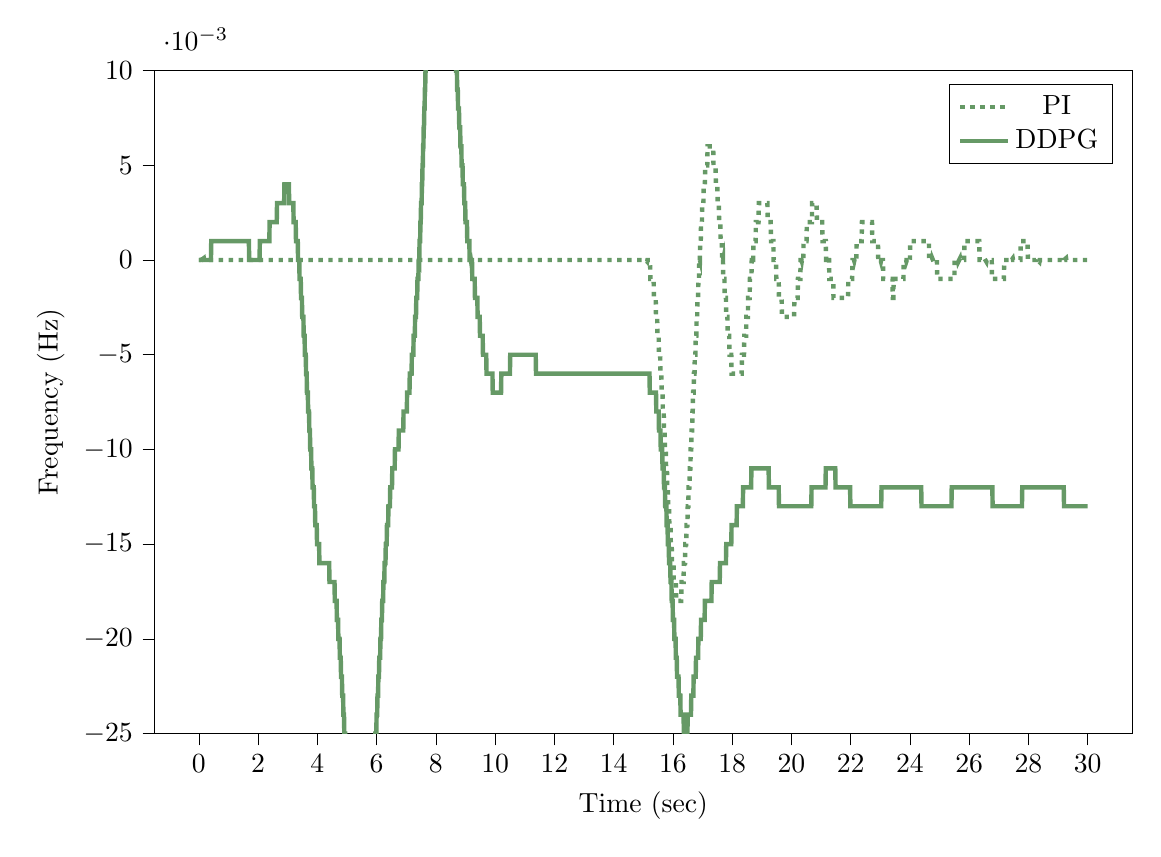 % This file was created by tikzplotlib v0.9.1.
\begin{tikzpicture}

\definecolor{color0}{rgb}{0.122,0.467,0.706}
\definecolor{color1}{rgb}{1,0.498,0.055}

\begin{axis}[
compat=newest,
tick align=outside,
tick pos=left,
x grid style={white!69.02!black},
xmin=-1.5, xmax=31.5,
xtick style={color=black},
y grid style={white!69.02!black},
ymin=-0.025, ymax=0.01,
ytick style={color=black},
%yticklabel style={
%        /pgf/number format/.cd,
%        	fixed,
%        	fixed zerofill,
%         	precision=3,
%        /tikz/.cd
%},
scaled y ticks=true,
scaled y ticks=base 10:3,
width=14cm,
height=10cm,
xlabel=Time (sec),
ylabel=Frequency (Hz)
%y label style={at={(-0.2,0.5)}}
]

\addplot [ultra thick, green!20!gray, dotted]
table {%
0 0
0.01 0
0.02 0
0.03 0
0.04 0
0.05 0
0.06 0
0.07 0
0.08 0
0.09 0
0.1 0
0.11 0
0.12 0
0.13 0
0.14 0
0.15 0
0.16 0
0.17 0
0.18 0
0.19 0
0.2 0
0.21 0
0.22 0
0.23 0
0.24 0
0.25 0
0.26 0
0.27 0
0.28 0
0.29 0
0.3 0
0.31 0
0.32 0
0.33 0
0.34 0
0.35 0
0.36 0
0.37 0
0.38 0
0.39 0
0.4 0
0.41 0
0.42 0
0.43 0
0.44 0
0.45 0
0.46 0
0.47 0
0.48 0
0.49 0
0.5 0
0.51 0
0.52 0
0.53 0
0.54 0
0.55 0
0.56 0
0.57 0
0.58 0
0.59 0
0.6 0
0.61 0
0.62 0
0.63 0
0.64 0
0.65 0
0.66 0
0.67 0
0.68 0
0.69 0
0.7 0
0.71 0
0.72 0
0.73 0
0.74 0
0.75 0
0.76 0
0.77 0
0.78 0
0.79 0
0.8 0
0.81 0
0.82 0
0.83 0
0.84 0
0.85 0
0.86 0
0.87 0
0.88 0
0.89 0
0.9 0
0.91 0
0.92 0
0.93 0
0.94 0
0.95 0
0.96 0
0.97 0
0.98 0
0.99 0
1 0
1.01 0
1.02 0
1.03 0
1.04 0
1.05 0
1.06 0
1.07 0
1.08 0
1.09 0
1.1 0
1.11 0
1.12 0
1.13 0
1.14 0
1.15 0
1.16 0
1.17 0
1.18 0
1.19 0
1.2 0
1.21 0
1.22 0
1.23 0
1.24 0
1.25 0
1.26 0
1.27 0
1.28 0
1.29 0
1.3 0
1.31 0
1.32 0
1.33 0
1.34 0
1.35 0
1.36 0
1.37 0
1.38 0
1.39 0
1.4 0
1.41 0
1.42 0
1.43 0
1.44 0
1.45 0
1.46 0
1.47 0
1.48 0
1.49 0
1.5 0
1.51 0
1.52 0
1.53 0
1.54 0
1.55 0
1.56 0
1.57 0
1.58 0
1.59 0
1.6 0
1.61 0
1.62 0
1.63 0
1.64 0
1.65 0
1.66 0
1.67 0
1.68 0
1.69 0
1.7 0
1.71 0
1.72 0
1.73 0
1.74 0
1.75 0
1.76 0
1.77 0
1.78 0
1.79 0
1.8 0
1.81 0
1.82 0
1.83 0
1.84 0
1.85 0
1.86 0
1.87 0
1.88 0
1.89 0
1.9 0
1.91 0
1.92 0
1.93 0
1.94 0
1.95 0
1.96 0
1.97 0
1.98 0
1.99 0
2 0
2.01 0
2.02 0
2.03 0
2.04 0
2.05 0
2.06 0
2.07 0
2.08 0
2.09 0
2.1 0
2.11 0
2.12 0
2.13 0
2.14 0
2.15 0
2.16 0
2.17 0
2.18 0
2.19 0
2.2 0
2.21 0
2.22 0
2.23 0
2.24 0
2.25 0
2.26 0
2.27 0
2.28 0
2.29 0
2.3 0
2.31 0
2.32 0
2.33 0
2.34 0
2.35 0
2.36 0
2.37 0
2.38 0
2.39 0
2.4 0
2.41 0
2.42 0
2.43 0
2.44 0
2.45 0
2.46 0
2.47 0
2.48 0
2.49 0
2.5 0
2.51 0
2.52 0
2.53 0
2.54 0
2.55 0
2.56 0
2.57 0
2.58 0
2.59 0
2.6 0
2.61 0
2.62 0
2.63 0
2.64 0
2.65 0
2.66 0
2.67 0
2.68 0
2.69 0
2.7 0
2.71 0
2.72 0
2.73 0
2.74 0
2.75 0
2.76 0
2.77 0
2.78 0
2.79 0
2.8 0
2.81 0
2.82 0
2.83 0
2.84 0
2.85 0
2.86 0
2.87 0
2.88 0
2.89 0
2.9 0
2.91 0
2.92 0
2.93 0
2.94 0
2.95 0
2.96 0
2.97 0
2.98 0
2.99 0
3.0 0
3.01 0
3.02 0
3.03 0
3.04 0
3.05 0
3.06 0
3.07 0
3.08 0
3.09 0
3.1 0
3.11 0
3.12 0
3.13 0
3.14 0
3.15 0
3.16 0
3.17 0
3.18 0
3.19 0
3.2 0
3.21 0
3.22 0
3.23 0
3.24 0
3.25 0
3.26 0
3.27 0
3.28 0
3.29 0
3.3 0
3.31 0
3.32 0
3.33 0
3.34 0
3.35 0
3.36 0
3.37 0
3.38 0
3.39 0
3.4 0
3.41 0
3.42 0
3.43 0
3.44 0
3.45 0
3.46 0
3.47 0
3.48 0
3.49 0
3.5 0
3.51 0
3.52 0
3.53 0
3.54 0
3.55 0
3.56 0
3.57 0
3.58 0
3.59 0
3.6 0
3.61 0
3.62 0
3.63 0
3.64 0
3.65 0
3.66 0
3.67 0
3.68 0
3.69 0
3.7 0
3.71 0
3.72 0
3.73 0
3.74 0
3.75 0
3.76 0
3.77 0
3.78 0
3.79 0
3.8 0
3.81 0
3.82 0
3.83 0
3.84 0
3.85 0
3.86 0
3.87 0
3.88 0
3.89 0
3.9 0
3.91 0
3.92 0
3.93 0
3.94 0
3.95 0
3.96 0
3.97 0
3.98 0
3.99 0
4.0 0
4.01 0
4.02 0
4.03 0
4.04 0
4.05 0
4.06 0
4.07 0
4.08 0
4.09 0
4.1 0
4.11 0
4.12 0
4.13 0
4.14 0
4.15 0
4.16 0
4.17 0
4.18 0
4.19 0
4.2 0
4.21 0
4.22 0
4.23 0
4.24 0
4.25 0
4.26 0
4.27 0
4.28 0
4.29 0
4.3 0
4.31 0
4.32 0
4.33 0
4.34 0
4.35 0
4.36 0
4.37 0
4.38 0
4.39 0
4.4 0
4.41 0
4.42 0
4.43 0
4.44 0
4.45 0
4.46 0
4.47 0
4.48 0
4.49 0
4.5 0
4.51 0
4.52 0
4.53 0
4.54 0
4.55 0
4.56 0
4.57 0
4.58 0
4.59 0
4.6 0
4.61 0
4.62 0
4.63 0
4.64 0
4.65 0
4.66 0
4.67 0
4.68 0
4.69 0
4.7 0
4.71 0
4.72 0
4.73 0
4.74 0
4.75 0
4.76 0
4.77 0
4.78 0
4.79 0
4.8 0
4.81 0
4.82 0
4.83 0
4.84 0
4.85 0
4.86 0
4.87 0
4.88 0
4.89 0
4.9 0
4.91 0
4.92 0
4.93 0
4.94 0
4.95 0
4.96 0
4.97 0
4.98 0
4.99 0
5.0 0
5.01 0
5.02 0
5.03 0
5.04 0
5.05 0
5.06 0
5.07 0
5.08 0
5.09 0
5.1 0
5.11 0
5.12 0
5.13 0
5.14 0
5.15 0
5.16 0
5.17 0
5.18 0
5.19 0
5.2 0
5.21 0
5.22 0
5.23 0
5.24 0
5.25 0
5.26 0
5.27 0
5.28 0
5.29 0
5.3 0
5.31 0
5.32 0
5.33 0
5.34 0
5.35 0
5.36 0
5.37 0
5.38 0
5.39 0
5.4 0
5.41 0
5.42 0
5.43 0
5.44 0
5.45 0
5.46 0
5.47 0
5.48 0
5.49 0
5.5 0
5.51 0
5.52 0
5.53 0
5.54 0
5.55 0
5.56 0
5.57 0
5.58 0
5.59 0
5.6 0
5.61 0
5.62 0
5.63 0
5.64 0
5.65 0
5.66 0
5.67 0
5.68 0
5.69 0
5.7 0
5.71 0
5.72 0
5.73 0
5.74 0
5.75 0
5.76 0
5.77 0
5.78 0
5.79 0
5.8 0
5.81 0
5.82 0
5.83 0
5.84 0
5.85 0
5.86 0
5.87 0
5.88 0
5.89 0
5.9 0
5.91 0
5.92 0
5.93 0
5.94 0
5.95 0
5.96 0
5.97 0
5.98 0
5.99 0
6.0 0
6.01 0
6.02 0
6.03 0
6.04 0
6.05 0
6.06 0
6.07 0
6.08 0
6.09 0
6.1 0
6.11 0
6.12 0
6.13 0
6.14 0
6.15 0
6.16 0
6.17 0
6.18 0
6.19 0
6.2 0
6.21 0
6.22 0
6.23 0
6.24 0
6.25 0
6.26 0
6.27 0
6.28 0
6.29 0
6.3 0
6.31 0
6.32 0
6.33 0
6.34 0
6.35 0
6.36 0
6.37 0
6.38 0
6.39 0
6.4 0
6.41 0
6.42 0
6.43 0
6.44 0
6.45 0
6.46 0
6.47 0
6.48 0
6.49 0
6.5 0
6.51 0
6.52 0
6.53 0
6.54 0
6.55 0
6.56 0
6.57 0
6.58 0
6.59 0
6.6 0
6.61 0
6.62 0
6.63 0
6.64 0
6.65 0
6.66 0
6.67 0
6.68 0
6.69 0
6.7 0
6.71 0
6.72 0
6.73 0
6.74 0
6.75 0
6.76 0
6.77 0
6.78 0
6.79 0
6.8 0
6.81 0
6.82 0
6.83 0
6.84 0
6.85 0
6.86 0
6.87 0
6.88 0
6.89 0
6.9 0
6.91 0
6.92 0
6.93 0
6.94 0
6.95 0
6.96 0
6.97 0
6.98 0
6.99 0
7.0 0
7.01 0
7.02 0
7.03 0
7.04 0
7.05 0
7.06 0
7.07 0
7.08 0
7.09 0
7.1 0
7.11 0
7.12 0
7.13 0
7.14 0
7.15 0
7.16 0
7.17 0
7.18 0
7.19 0
7.2 0
7.21 0
7.22 0
7.23 0
7.24 0
7.25 0
7.26 0
7.27 0
7.28 0
7.29 0
7.3 0
7.31 0
7.32 0
7.33 0
7.34 0
7.35 0
7.36 0
7.37 0
7.38 0
7.39 0
7.4 0
7.41 0
7.42 0
7.43 0
7.44 0
7.45 0
7.46 0
7.47 0
7.48 0
7.49 0
7.5 0
7.51 0
7.52 0
7.53 0
7.54 0
7.55 0
7.56 0
7.57 0
7.58 0
7.59 0
7.6 0
7.61 0
7.62 0
7.63 0
7.64 0
7.65 0
7.66 0
7.67 0
7.68 0
7.69 0
7.7 0
7.71 0
7.72 0
7.73 0
7.74 0
7.75 0
7.76 0
7.77 0
7.78 0
7.79 0
7.8 0
7.81 0
7.82 0
7.83 0
7.84 0
7.85 0
7.86 0
7.87 0
7.88 0
7.89 0
7.9 0
7.91 0
7.92 0
7.93 0
7.94 0
7.95 0
7.96 0
7.97 0
7.98 0
7.99 0
8.0 0
8.01 0
8.02 0
8.03 0
8.04 0
8.05 0
8.06 0
8.07 0
8.08 0
8.09 0
8.1 0
8.11 0
8.12 0
8.13 0
8.14 0
8.15 0
8.16 0
8.17 0
8.18 0
8.19 0
8.2 0
8.21 0
8.22 0
8.23 0
8.24 0
8.25 0
8.26 0
8.27 0
8.28 0
8.29 0
8.3 0
8.31 0
8.32 0
8.33 0
8.34 0
8.35 0
8.36 0
8.37 0
8.38 0
8.39 0
8.4 0
8.41 0
8.42 0
8.43 0
8.44 0
8.45 0
8.46 0
8.47 0
8.48 0
8.49 0
8.5 0
8.51 0
8.52 0
8.53 0
8.54 0
8.55 0
8.56 0
8.57 0
8.58 0
8.59 0
8.6 0
8.61 0
8.62 0
8.63 0
8.64 0
8.65 0
8.66 0
8.67 0
8.68 0
8.69 0
8.7 0
8.71 0
8.72 0
8.73 0
8.74 0
8.75 0
8.76 0
8.77 0
8.78 0
8.79 0
8.8 0
8.81 0
8.82 0
8.83 0
8.84 0
8.85 0
8.86 0
8.87 0
8.88 0
8.89 0
8.9 0
8.91 0
8.92 0
8.93 0
8.94 0
8.95 0
8.96 0
8.97 0
8.98 0
8.99 0
9.0 0
9.01 0
9.02 0
9.03 0
9.04 0
9.05 0
9.06 0
9.07 0
9.08 0
9.09 0
9.1 0
9.11 0
9.12 0
9.13 0
9.14 0
9.15 0
9.16 0
9.17 0
9.18 0
9.19 0
9.2 0
9.21 0
9.22 0
9.23 0
9.24 0
9.25 0
9.26 0
9.27 0
9.28 0
9.29 0
9.3 0
9.31 0
9.32 0
9.33 0
9.34 0
9.35 0
9.36 0
9.37 0
9.38 0
9.39 0
9.4 0
9.41 0
9.42 0
9.43 0
9.44 0
9.45 0
9.46 0
9.47 0
9.48 0
9.49 0
9.5 0
9.51 0
9.52 0
9.53 0
9.54 0
9.55 0
9.56 0
9.57 0
9.58 0
9.59 0
9.6 0
9.61 0
9.62 0
9.63 0
9.64 0
9.65 0
9.66 0
9.67 0
9.68 0
9.69 0
9.7 0
9.71 0
9.72 0
9.73 0
9.74 0
9.75 0
9.76 0
9.77 0
9.78 0
9.79 0
9.8 0
9.81 0
9.82 0
9.83 0
9.84 0
9.85 0
9.86 0
9.87 0
9.88 0
9.89 0
9.9 0
9.91 0
9.92 0
9.93 0
9.94 0
9.95 0
9.96 0
9.97 0
9.98 0
9.99 0
10.0 0
10.01 0
10.02 0
10.03 0
10.04 0
10.05 0
10.06 0
10.07 0
10.08 0
10.09 0
10.1 0
10.11 0
10.12 0
10.13 0
10.14 0
10.15 0
10.16 0
10.17 0
10.18 0
10.19 0
10.2 0
10.21 0
10.22 0
10.23 0
10.24 0
10.25 0
10.26 0
10.27 0
10.28 0
10.29 0
10.3 0
10.31 0
10.32 0
10.33 0
10.34 0
10.35 0
10.36 0
10.37 0
10.38 0
10.39 0
10.4 0
10.41 0
10.42 0
10.43 0
10.44 0
10.45 0
10.46 0
10.47 0
10.48 0
10.49 0
10.5 0
10.51 0
10.52 0
10.53 0
10.54 0
10.55 0
10.56 0
10.57 0
10.58 0
10.59 0
10.6 0
10.61 0
10.62 0
10.63 0
10.64 0
10.65 0
10.66 0
10.67 0
10.68 0
10.69 0
10.7 0
10.71 0
10.72 0
10.73 0
10.74 0
10.75 0
10.76 0
10.77 0
10.78 0
10.79 0
10.8 0
10.81 0
10.82 0
10.83 0
10.84 0
10.85 0
10.86 0
10.87 0
10.88 0
10.89 0
10.9 0
10.91 0
10.92 0
10.93 0
10.94 0
10.95 0
10.96 0
10.97 0
10.98 0
10.99 0
11.0 0
11.01 0
11.02 0
11.03 0
11.04 0
11.05 0
11.06 0
11.07 0
11.08 0
11.09 0
11.1 0
11.11 0
11.12 0
11.13 0
11.14 0
11.15 0
11.16 0
11.17 0
11.18 0
11.19 0
11.2 0
11.21 0
11.22 0
11.23 0
11.24 0
11.25 0
11.26 0
11.27 0
11.28 0
11.29 0
11.3 0
11.31 0
11.32 0
11.33 0
11.34 0
11.35 0
11.36 0
11.37 0
11.38 0
11.39 0
11.4 0
11.41 0
11.42 0
11.43 0
11.44 0
11.45 0
11.46 0
11.47 0
11.48 0
11.49 0
11.5 0
11.51 0
11.52 0
11.53 0
11.54 0
11.55 0
11.56 0
11.57 0
11.58 0
11.59 0
11.6 0
11.61 0
11.62 0
11.63 0
11.64 0
11.65 0
11.66 0
11.67 0
11.68 0
11.69 0
11.7 0
11.71 0
11.72 0
11.73 0
11.74 0
11.75 0
11.76 0
11.77 0
11.78 0
11.79 0
11.8 0
11.81 0
11.82 0
11.83 0
11.84 0
11.85 0
11.86 0
11.87 0
11.88 0
11.89 0
11.9 0
11.91 0
11.92 0
11.93 0
11.94 0
11.95 0
11.96 0
11.97 0
11.98 0
11.99 0
12.0 0
12.01 0
12.02 0
12.03 0
12.04 0
12.05 0
12.06 0
12.07 0
12.08 0
12.09 0
12.1 0
12.11 0
12.12 0
12.13 0
12.14 0
12.15 0
12.16 0
12.17 0
12.18 0
12.19 0
12.2 0
12.21 0
12.22 0
12.23 0
12.24 0
12.25 0
12.26 0
12.27 0
12.28 0
12.29 0
12.3 0
12.31 0
12.32 0
12.33 0
12.34 0
12.35 0
12.36 0
12.37 0
12.38 0
12.39 0
12.4 0
12.41 0
12.42 0
12.43 0
12.44 0
12.45 0
12.46 0
12.47 0
12.48 0
12.49 0
12.5 0
12.51 0
12.52 0
12.53 0
12.54 0
12.55 0
12.56 0
12.57 0
12.58 0
12.59 0
12.6 0
12.61 0
12.62 0
12.63 0
12.64 0
12.65 0
12.66 0
12.67 0
12.68 0
12.69 0
12.7 0
12.71 0
12.72 0
12.73 0
12.74 0
12.75 0
12.76 0
12.77 0
12.78 0
12.79 0
12.8 0
12.81 0
12.82 0
12.83 0
12.84 0
12.85 0
12.86 0
12.87 0
12.88 0
12.89 0
12.9 0
12.91 0
12.92 0
12.93 0
12.94 0
12.95 0
12.96 0
12.97 0
12.98 0
12.99 0
13.0 0
13.01 0
13.02 0
13.03 0
13.04 0
13.05 0
13.06 0
13.07 0
13.08 0
13.09 0
13.1 0
13.11 0
13.12 0
13.13 0
13.14 0
13.15 0
13.16 0
13.17 0
13.18 0
13.19 0
13.2 0
13.21 0
13.22 0
13.23 0
13.24 0
13.25 0
13.26 0
13.27 0
13.28 0
13.29 0
13.3 0
13.31 0
13.32 0
13.33 0
13.34 0
13.35 0
13.36 0
13.37 0
13.38 0
13.39 0
13.4 0
13.41 0
13.42 0
13.43 0
13.44 0
13.45 0
13.46 0
13.47 0
13.48 0
13.49 0
13.5 0
13.51 0
13.52 0
13.53 0
13.54 0
13.55 0
13.56 0
13.57 0
13.58 0
13.59 0
13.6 0
13.61 0
13.62 0
13.63 0
13.64 0
13.65 0
13.66 0
13.67 0
13.68 0
13.69 0
13.7 0
13.71 0
13.72 0
13.73 0
13.74 0
13.75 0
13.76 0
13.77 0
13.78 0
13.79 0
13.8 0
13.81 0
13.82 0
13.83 0
13.84 0
13.85 0
13.86 0
13.87 0
13.88 0
13.89 0
13.9 0
13.91 0
13.92 0
13.93 0
13.94 0
13.95 0
13.96 0
13.97 0
13.98 0
13.99 0
14.0 0
14.01 0
14.02 0
14.03 0
14.04 0
14.05 0
14.06 0
14.07 0
14.08 0
14.09 0
14.1 0
14.11 0
14.12 0
14.13 0
14.14 0
14.15 0
14.16 0
14.17 0
14.18 0
14.19 0
14.2 0
14.21 0
14.22 0
14.23 0
14.24 0
14.25 0
14.26 0
14.27 0
14.28 0
14.29 0
14.3 0
14.31 0
14.32 0
14.33 0
14.34 0
14.35 0
14.36 0
14.37 0
14.38 0
14.39 0
14.4 0
14.41 0
14.42 0
14.43 0
14.44 0
14.45 0
14.46 0
14.47 0
14.48 0
14.49 0
14.5 0
14.51 0
14.52 0
14.53 0
14.54 0
14.55 0
14.56 0
14.57 0
14.58 0
14.59 0
14.6 0
14.61 0
14.62 0
14.63 0
14.64 0
14.65 0
14.66 0
14.67 0
14.68 0
14.69 0
14.7 0
14.71 0
14.72 0
14.73 0
14.74 0
14.75 0
14.76 0
14.77 0
14.78 0
14.79 0
14.8 0
14.81 0
14.82 0
14.83 0
14.84 0
14.85 0
14.86 0
14.87 0
14.88 0
14.89 0
14.9 0
14.91 0
14.92 0
14.93 0
14.94 0
14.95 0
14.96 0
14.97 0
14.98 0
14.99 0
15.0 0
15.01 -3.769e-08
15.02 -3.035e-07
15.03 -1.022e-06
15.04 -2.417e-06
15.05 -4.713e-06
15.06 -8.134e-06
15.07 -1.29e-05
15.08 -1.923e-05
15.09 -2.735e-05
15.1 -3.747e-05
15.11 -4.979e-05
15.12 -6.454e-05
15.13 -8.192e-05
15.14 -0.0
15.15 -0.0
15.16 -0.0
15.17 -0.0
15.18 -0.0
15.19 -0.0
15.2 -0.0
15.21 -0.0
15.22 -0.0
15.23 -0.0
15.24 -0.001
15.25 -0.001
15.26 -0.001
15.27 -0.001
15.28 -0.001
15.29 -0.001
15.3 -0.001
15.31 -0.001
15.32 -0.001
15.33 -0.001
15.34 -0.001
15.35 -0.001
15.36 -0.002
15.37 -0.002
15.38 -0.002
15.39 -0.002
15.4 -0.002
15.41 -0.002
15.42 -0.002
15.43 -0.003
15.44 -0.003
15.45 -0.003
15.46 -0.003
15.47 -0.003
15.48 -0.004
15.49 -0.004
15.5 -0.004
15.51 -0.004
15.52 -0.004
15.53 -0.005
15.54 -0.005
15.55 -0.005
15.56 -0.005
15.57 -0.005
15.58 -0.006
15.59 -0.006
15.6 -0.006
15.61 -0.006
15.62 -0.007
15.63 -0.007
15.64 -0.007
15.65 -0.007
15.66 -0.008
15.67 -0.008
15.68 -0.008
15.69 -0.008
15.7 -0.009
15.71 -0.009
15.72 -0.009
15.73 -0.01
15.74 -0.01
15.75 -0.01
15.76 -0.01
15.77 -0.011
15.78 -0.011
15.79 -0.011
15.8 -0.011
15.81 -0.012
15.82 -0.012
15.83 -0.012
15.84 -0.013
15.85 -0.013
15.86 -0.013
15.87 -0.013
15.88 -0.014
15.89 -0.014
15.9 -0.014
15.91 -0.014
15.92 -0.014
15.93 -0.015
15.94 -0.015
15.95 -0.015
15.96 -0.015
15.97 -0.016
15.98 -0.016
15.99 -0.016
16.0 -0.016
16.01 -0.016
16.02 -0.016
16.03 -0.017
16.04 -0.017
16.05 -0.017
16.06 -0.017
16.07 -0.017
16.08 -0.017
16.09 -0.017
16.1 -0.017
16.11 -0.018
16.12 -0.018
16.13 -0.018
16.14 -0.018
16.15 -0.018
16.16 -0.018
16.17 -0.018
16.18 -0.018
16.19 -0.018
16.2 -0.018
16.21 -0.018
16.22 -0.018
16.23 -0.018
16.24 -0.018
16.25 -0.018
16.26 -0.018
16.27 -0.018
16.28 -0.018
16.29 -0.017
16.3 -0.017
16.31 -0.017
16.32 -0.017
16.33 -0.017
16.34 -0.017
16.35 -0.017
16.36 -0.017
16.37 -0.016
16.38 -0.016
16.39 -0.016
16.4 -0.016
16.41 -0.016
16.42 -0.015
16.43 -0.015
16.44 -0.015
16.45 -0.015
16.46 -0.014
16.47 -0.014
16.48 -0.014
16.49 -0.014
16.5 -0.013
16.51 -0.013
16.52 -0.013
16.53 -0.012
16.54 -0.012
16.55 -0.012
16.56 -0.012
16.57 -0.011
16.58 -0.011
16.59 -0.011
16.6 -0.01
16.61 -0.01
16.62 -0.01
16.63 -0.009
16.64 -0.009
16.65 -0.009
16.66 -0.008
16.67 -0.008
16.68 -0.007
16.69 -0.007
16.7 -0.007
16.71 -0.006
16.72 -0.006
16.73 -0.006
16.74 -0.005
16.75 -0.005
16.76 -0.005
16.77 -0.004
16.78 -0.004
16.79 -0.004
16.8 -0.003
16.81 -0.003
16.82 -0.003
16.83 -0.002
16.84 -0.002
16.85 -0.002
16.86 -0.001
16.87 -0.001
16.88 -0.001
16.89 -0.0
16.9 5.663e-05
16.91 0.0
16.92 0.001
16.93 0.001
16.94 0.001
16.95 0.002
16.96 0.002
16.97 0.002
16.98 0.002
16.99 0.003
17.0 0.003
17.01 0.003
17.02 0.003
17.03 0.003
17.04 0.004
17.05 0.004
17.06 0.004
17.07 0.004
17.08 0.004
17.09 0.005
17.1 0.005
17.11 0.005
17.12 0.005
17.13 0.005
17.14 0.005
17.15 0.005
17.16 0.005
17.17 0.006
17.18 0.006
17.19 0.006
17.2 0.006
17.21 0.006
17.22 0.006
17.23 0.006
17.24 0.006
17.25 0.006
17.26 0.006
17.27 0.006
17.28 0.006
17.29 0.006
17.3 0.006
17.31 0.006
17.32 0.006
17.33 0.006
17.34 0.006
17.35 0.006
17.36 0.006
17.37 0.005
17.38 0.005
17.39 0.005
17.4 0.005
17.41 0.005
17.42 0.005
17.43 0.005
17.44 0.005
17.45 0.004
17.46 0.004
17.47 0.004
17.48 0.004
17.49 0.004
17.5 0.004
17.51 0.003
17.52 0.003
17.53 0.003
17.54 0.003
17.55 0.003
17.56 0.002
17.57 0.002
17.58 0.002
17.59 0.002
17.6 0.002
17.61 0.001
17.62 0.001
17.63 0.001
17.64 0.001
17.65 0.001
17.66 0.0
17.67 0.0
17.68 -7.181e-05
17.69 -0.0
17.7 -0.001
17.71 -0.001
17.72 -0.001
17.73 -0.001
17.74 -0.001
17.75 -0.002
17.76 -0.002
17.77 -0.002
17.78 -0.002
17.79 -0.002
17.8 -0.003
17.81 -0.003
17.82 -0.003
17.83 -0.003
17.84 -0.003
17.85 -0.004
17.86 -0.004
17.87 -0.004
17.88 -0.004
17.89 -0.004
17.9 -0.004
17.91 -0.005
17.92 -0.005
17.93 -0.005
17.94 -0.005
17.95 -0.005
17.96 -0.005
17.97 -0.005
17.98 -0.006
17.99 -0.006
18 -0.006
18.01 -0.006
18.02 -0.006
18.03 -0.006
18.04 -0.006
18.05 -0.006
18.06 -0.006
18.07 -0.006
18.08 -0.006
18.09 -0.006
18.1 -0.006
18.11 -0.006
18.12 -0.006
18.13 -0.006
18.14 -0.006
18.15 -0.006
18.16 -0.006
18.17 -0.006
18.18 -0.006
18.19 -0.006
18.2 -0.006
18.21 -0.006
18.22 -0.006
18.23 -0.006
18.24 -0.006
18.25 -0.006
18.26 -0.006
18.27 -0.006
18.28 -0.006
18.29 -0.006
18.3 -0.006
18.31 -0.006
18.32 -0.006
18.33 -0.005
18.34 -0.005
18.35 -0.005
18.36 -0.005
18.37 -0.005
18.38 -0.005
18.39 -0.005
18.4 -0.005
18.41 -0.004
18.42 -0.004
18.43 -0.004
18.44 -0.004
18.45 -0.004
18.46 -0.004
18.47 -0.004
18.48 -0.003
18.49 -0.003
18.5 -0.003
18.51 -0.003
18.52 -0.003
18.53 -0.003
18.54 -0.002
18.55 -0.002
18.56 -0.002
18.57 -0.002
18.58 -0.002
18.59 -0.002
18.6 -0.001
18.61 -0.001
18.62 -0.001
18.63 -0.001
18.64 -0.001
18.65 -0.001
18.66 -0.0
18.67 -0.0
18.68 -9.871e-05
18.69 5.541e-05
18.7 0.0
18.71 0.0
18.72 0.001
18.73 0.001
18.74 0.001
18.75 0.001
18.76 0.001
18.77 0.001
18.78 0.001
18.79 0.001
18.8 0.002
18.81 0.002
18.82 0.002
18.83 0.002
18.84 0.002
18.85 0.002
18.86 0.002
18.87 0.002
18.88 0.002
18.89 0.002
18.9 0.003
18.91 0.003
18.92 0.003
18.93 0.003
18.94 0.003
18.95 0.003
18.96 0.003
18.97 0.003
18.98 0.003
18.99 0.003
19.0 0.003
19.01 0.003
19.02 0.003
19.03 0.003
19.04 0.003
19.05 0.003
19.06 0.003
19.07 0.003
19.08 0.003
19.09 0.003
19.1 0.003
19.11 0.003
19.12 0.003
19.13 0.003
19.14 0.003
19.15 0.003
19.16 0.003
19.17 0.003
19.18 0.003
19.19 0.003
19.2 0.002
19.21 0.002
19.22 0.002
19.23 0.002
19.24 0.002
19.25 0.002
19.26 0.002
19.27 0.002
19.28 0.002
19.29 0.002
19.3 0.002
19.31 0.001
19.32 0.001
19.33 0.001
19.34 0.001
19.35 0.001
19.36 0.001
19.37 0.001
19.38 0.001
19.39 0.001
19.4 0.0
19.41 0.0
19.42 0.0
19.43 0.0
19.44 8.296e-06
19.45 -0.0
19.46 -0.0
19.47 -0.0
19.48 -0.0
19.49 -0.001
19.5 -0.001
19.51 -0.001
19.52 -0.001
19.53 -0.001
19.54 -0.001
19.55 -0.001
19.56 -0.001
19.57 -0.001
19.58 -0.002
19.59 -0.002
19.6 -0.002
19.61 -0.002
19.62 -0.002
19.63 -0.002
19.64 -0.002
19.65 -0.002
19.66 -0.002
19.67 -0.002
19.68 -0.003
19.69 -0.003
19.7 -0.003
19.71 -0.003
19.72 -0.003
19.73 -0.003
19.74 -0.003
19.75 -0.003
19.76 -0.003
19.77 -0.003
19.78 -0.003
19.79 -0.003
19.8 -0.003
19.81 -0.003
19.82 -0.003
19.83 -0.003
19.84 -0.003
19.85 -0.003
19.86 -0.003
19.87 -0.003
19.88 -0.003
19.89 -0.003
19.9 -0.003
19.91 -0.003
19.92 -0.003
19.93 -0.003
19.94 -0.003
19.95 -0.003
19.96 -0.003
19.97 -0.003
19.98 -0.003
19.99 -0.003
20.0 -0.003
20.01 -0.003
20.02 -0.003
20.03 -0.003
20.04 -0.003
20.05 -0.003
20.06 -0.003
20.07 -0.003
20.08 -0.003
20.09 -0.003
20.1 -0.002
20.11 -0.002
20.12 -0.002
20.13 -0.002
20.14 -0.002
20.15 -0.002
20.16 -0.002
20.17 -0.002
20.18 -0.002
20.19 -0.002
20.2 -0.002
20.21 -0.002
20.22 -0.001
20.23 -0.001
20.24 -0.001
20.25 -0.001
20.26 -0.001
20.27 -0.001
20.28 -0.001
20.29 -0.001
20.3 -0.001
20.31 -0.0
20.32 -0.0
20.33 -0.0
20.34 -0.0
20.35 -5.32e-05
20.36 5.146e-05
20.37 0.0
20.38 0.0
20.39 0.0
20.4 0.0
20.41 0.001
20.42 0.001
20.43 0.001
20.44 0.001
20.45 0.001
20.46 0.001
20.47 0.001
20.48 0.001
20.49 0.001
20.5 0.001
20.51 0.001
20.52 0.002
20.53 0.002
20.54 0.002
20.55 0.002
20.56 0.002
20.57 0.002
20.58 0.002
20.59 0.002
20.6 0.002
20.61 0.002
20.62 0.002
20.63 0.002
20.64 0.002
20.65 0.002
20.66 0.002
20.67 0.002
20.68 0.002
20.69 0.002
20.7 0.003
20.71 0.003
20.72 0.003
20.73 0.003
20.74 0.003
20.75 0.003
20.76 0.003
20.77 0.003
20.78 0.003
20.79 0.003
20.8 0.003
20.81 0.003
20.82 0.003
20.83 0.003
20.84 0.003
20.85 0.003
20.86 0.002
20.87 0.002
20.88 0.002
20.89 0.002
20.9 0.002
20.91 0.002
20.92 0.002
20.93 0.002
20.94 0.002
20.95 0.002
20.96 0.002
20.97 0.002
20.98 0.002
20.99 0.002
21.0 0.002
21.01 0.002
21.02 0.002
21.03 0.002
21.04 0.002
21.05 0.001
21.06 0.001
21.07 0.001
21.08 0.001
21.09 0.001
21.1 0.001
21.11 0.001
21.12 0.001
21.13 0.001
21.14 0.001
21.15 0.001
21.16 0.001
21.17 0.0
21.18 0.0
21.19 0.0
21.2 0.0
21.21 9.389e-05
21.22 6.079e-06
21.23 -8.148e-05
21.24 -0.0
21.25 -0.0
21.26 -0.0
21.27 -0.0
21.28 -0.001
21.29 -0.001
21.3 -0.001
21.31 -0.001
21.32 -0.001
21.33 -0.001
21.34 -0.001
21.35 -0.001
21.36 -0.001
21.37 -0.001
21.38 -0.001
21.39 -0.001
21.4 -0.001
21.41 -0.001
21.42 -0.002
21.43 -0.002
21.44 -0.002
21.45 -0.002
21.46 -0.002
21.47 -0.002
21.48 -0.002
21.49 -0.002
21.5 -0.002
21.51 -0.002
21.52 -0.002
21.53 -0.002
21.54 -0.002
21.55 -0.002
21.56 -0.002
21.57 -0.002
21.58 -0.002
21.59 -0.002
21.6 -0.002
21.61 -0.002
21.62 -0.002
21.63 -0.002
21.64 -0.002
21.65 -0.002
21.66 -0.002
21.67 -0.002
21.68 -0.002
21.69 -0.002
21.7 -0.002
21.71 -0.002
21.72 -0.002
21.73 -0.002
21.74 -0.002
21.75 -0.002
21.76 -0.002
21.77 -0.002
21.78 -0.002
21.79 -0.002
21.8 -0.002
21.81 -0.002
21.82 -0.002
21.83 -0.002
21.84 -0.002
21.85 -0.002
21.86 -0.002
21.87 -0.002
21.88 -0.002
21.89 -0.002
21.9 -0.002
21.91 -0.002
21.92 -0.001
21.93 -0.001
21.94 -0.001
21.95 -0.001
21.96 -0.001
21.97 -0.001
21.98 -0.001
21.99 -0.001
22.0 -0.001
22.01 -0.001
22.02 -0.001
22.03 -0.001
22.04 -0.001
22.05 -0.001
22.06 -0.0
22.07 -0.0
22.08 -0.0
22.09 -0.0
22.1 -0.0
22.11 -0.0
22.12 -4.991e-05
22.13 2.285e-05
22.14 9.521e-05
22.15 0.0
22.16 0.0
22.17 0.0
22.18 0.0
22.19 0.0
22.2 0.001
22.21 0.001
22.22 0.001
22.23 0.001
22.24 0.001
22.25 0.001
22.26 0.001
22.27 0.001
22.28 0.001
22.29 0.001
22.3 0.001
22.31 0.001
22.32 0.001
22.33 0.001
22.34 0.001
22.35 0.001
22.36 0.001
22.37 0.001
22.38 0.002
22.39 0.002
22.4 0.002
22.41 0.002
22.42 0.002
22.43 0.002
22.44 0.002
22.45 0.002
22.46 0.002
22.47 0.002
22.48 0.002
22.49 0.002
22.5 0.002
22.51 0.002
22.52 0.002
22.53 0.002
22.54 0.002
22.55 0.002
22.56 0.002
22.57 0.002
22.58 0.002
22.59 0.002
22.6 0.002
22.61 0.002
22.62 0.002
22.63 0.002
22.64 0.002
22.65 0.002
22.66 0.002
22.67 0.002
22.68 0.002
22.69 0.002
22.7 0.002
22.71 0.002
22.72 0.002
22.73 0.001
22.74 0.001
22.75 0.001
22.76 0.001
22.77 0.001
22.78 0.001
22.79 0.001
22.8 0.001
22.81 0.001
22.82 0.001
22.83 0.001
22.84 0.001
22.85 0.001
22.86 0.001
22.87 0.001
22.88 0.001
22.89 0.001
22.9 0.001
22.91 0.001
22.92 0.001
22.93 0.0
22.94 0.0
22.95 0.0
22.96 0.0
22.97 0.0
22.98 0.0
22.99 0.0
23.0 4.517e-05
23.01 -1.366e-05
23.02 -7.222e-05
23.03 -0.0
23.04 -0.0
23.05 -0.0
23.06 -0.0
23.07 -0.0
23.08 -0.0
23.09 -0.0
23.1 -0.001
23.11 -0.001
23.12 -0.001
23.13 -0.001
23.14 -0.001
23.15 -0.001
23.16 -0.001
23.17 -0.001
23.18 -0.001
23.19 -0.001
23.2 -0.001
23.21 -0.001
23.22 -0.001
23.23 -0.001
23.24 -0.001
23.25 -0.001
23.26 -0.001
23.27 -0.001
23.28 -0.001
23.29 -0.001
23.3 -0.001
23.31 -0.001
23.32 -0.001
23.33 -0.001
23.34 -0.001
23.35 -0.001
23.36 -0.001
23.37 -0.001
23.38 -0.001
23.39 -0.001
23.4 -0.001
23.41 -0.001
23.42 -0.002
23.43 -0.002
23.44 -0.002
23.45 -0.001
23.46 -0.001
23.47 -0.001
23.48 -0.001
23.49 -0.001
23.5 -0.001
23.51 -0.001
23.52 -0.001
23.53 -0.001
23.54 -0.001
23.55 -0.001
23.56 -0.001
23.57 -0.001
23.58 -0.001
23.59 -0.001
23.6 -0.001
23.61 -0.001
23.62 -0.001
23.63 -0.001
23.64 -0.001
23.65 -0.001
23.66 -0.001
23.67 -0.001
23.68 -0.001
23.69 -0.001
23.7 -0.001
23.71 -0.001
23.72 -0.001
23.73 -0.001
23.74 -0.001
23.75 -0.001
23.76 -0.001
23.77 -0.001
23.78 -0.001
23.79 -0.0
23.8 -0.0
23.81 -0.0
23.82 -0.0
23.83 -0.0
23.84 -0.0
23.85 -0.0
23.86 -0.0
23.87 -0.0
23.88 -6.815e-05
23.89 -2.013e-05
23.9 2.768e-05
23.91 7.524e-05
23.92 0.0
23.93 0.0
23.94 0.0
23.95 0.0
23.96 0.0
23.97 0.0
23.98 0.0
23.99 0.0
24.0 0.0
24.01 0.001
24.02 0.001
24.03 0.001
24.04 0.001
24.05 0.001
24.06 0.001
24.07 0.001
24.08 0.001
24.09 0.001
24.1 0.001
24.11 0.001
24.12 0.001
24.13 0.001
24.14 0.001
24.15 0.001
24.16 0.001
24.17 0.001
24.18 0.001
24.19 0.001
24.2 0.001
24.21 0.001
24.22 0.001
24.23 0.001
24.24 0.001
24.25 0.001
24.26 0.001
24.27 0.001
24.28 0.001
24.29 0.001
24.3 0.001
24.31 0.001
24.32 0.001
24.33 0.001
24.34 0.001
24.35 0.001
24.36 0.001
24.37 0.001
24.38 0.001
24.39 0.001
24.4 0.001
24.41 0.001
24.42 0.001
24.43 0.001
24.44 0.001
24.45 0.001
24.46 0.001
24.47 0.001
24.48 0.001
24.49 0.001
24.5 0.001
24.51 0.001
24.52 0.001
24.53 0.001
24.54 0.001
24.55 0.001
24.56 0.001
24.57 0.001
24.58 0.001
24.59 0.001
24.6 0.001
24.61 0.001
24.62 0.001
24.63 0.001
24.64 0.001
24.65 0.0
24.66 0.0
24.67 0.0
24.68 0.0
24.69 0.0
24.7 0.0
24.71 0.0
24.72 0.0
24.73 0.0
24.74 0.0
24.75 9.871e-05
24.76 5.941e-05
24.77 2.02e-05
24.78 -1.886e-05
24.79 -5.773e-05
24.8 -9.635e-05
24.81 -0.0
24.82 -0.0
24.83 -0.0
24.84 -0.0
24.85 -0.0
24.86 -0.0
24.87 -0.0
24.88 -0.0
24.89 -0.0
24.9 -0.0
24.91 -0.0
24.92 -0.001
24.93 -0.001
24.94 -0.001
24.95 -0.001
24.96 -0.001
24.97 -0.001
24.98 -0.001
24.99 -0.001
25.0 -0.001
25.01 -0.001
25.02 -0.001
25.03 -0.001
25.04 -0.001
25.05 -0.001
25.06 -0.001
25.07 -0.001
25.08 -0.001
25.09 -0.001
25.1 -0.001
25.11 -0.001
25.12 -0.001
25.13 -0.001
25.14 -0.001
25.15 -0.001
25.16 -0.001
25.17 -0.001
25.18 -0.001
25.19 -0.001
25.2 -0.001
25.21 -0.001
25.22 -0.001
25.23 -0.001
25.24 -0.001
25.25 -0.001
25.26 -0.001
25.27 -0.001
25.28 -0.001
25.29 -0.001
25.3 -0.001
25.31 -0.001
25.32 -0.001
25.33 -0.001
25.34 -0.001
25.35 -0.001
25.36 -0.001
25.37 -0.001
25.38 -0.001
25.39 -0.001
25.4 -0.001
25.41 -0.001
25.42 -0.001
25.43 -0.001
25.44 -0.001
25.45 -0.001
25.46 -0.001
25.47 -0.001
25.48 -0.001
25.49 -0.001
25.5 -0.001
25.51 -0.0
25.52 -0.0
25.53 -0.0
25.54 -0.0
25.55 -0.0
25.56 -0.0
25.57 -0.0
25.58 -0.0
25.59 -0.0
25.6 -0.0
25.61 -0.0
25.62 -0.0
25.63 -9.715e-05
25.64 -6.49e-05
25.65 -3.272e-05
25.66 -6.448e-07
25.67 3.129e-05
25.68 6.303e-05
25.69 9.456e-05
25.7 0.0
25.71 0.0
25.72 0.0
25.73 0.0
25.74 0.0
25.75 0.0
25.76 0.0
25.77 0.0
25.78 0.0
25.79 0.0
25.8 0.0
25.81 0.0
25.82 0.0
25.83 0.0
25.84 0.001
25.85 0.001
25.86 0.001
25.87 0.001
25.88 0.001
25.89 0.001
25.9 0.001
25.91 0.001
25.92 0.001
25.93 0.001
25.94 0.001
25.95 0.001
25.96 0.001
25.97 0.001
25.98 0.001
25.99 0.001
26.0 0.001
26.01 0.001
26.02 0.001
26.03 0.001
26.04 0.001
26.05 0.001
26.06 0.001
26.07 0.001
26.08 0.001
26.09 0.001
26.1 0.001
26.11 0.001
26.12 0.001
26.13 0.001
26.14 0.001
26.15 0.001
26.16 0.001
26.17 0.001
26.18 0.001
26.19 0.001
26.2 0.001
26.21 0.001
26.22 0.001
26.23 0.001
26.24 0.001
26.25 0.001
26.26 0.001
26.27 0.001
26.28 0.001
26.29 0.001
26.3 0.001
26.31 0.001
26.32 0.001
26.33 0.001
26.34 0.001
26.35 0.0
26.36 0.0
26.37 0.0
26.38 0.0
26.39 0.0
26.4 0.0
26.41 0.0
26.42 0.0
26.43 0.0
26.44 0.0
26.45 0.0
26.46 0.0
26.47 0.0
26.48 0.0
26.49 0.0
26.5 0.0
26.51 9.096e-05
26.52 6.458e-05
26.53 3.823e-05
26.54 1.195e-05
26.55 -1.423e-05
26.56 -4.027e-05
26.57 -6.614e-05
26.58 -9.181e-05
26.59 -0.0
26.6 -0.0
26.61 -0.0
26.62 -0.0
26.63 -0.0
26.64 -0.0
26.65 -0.0
26.66 -0.0
26.67 -0.0
26.68 -0.0
26.69 -0.0
26.7 -0.0
26.71 -0.0
26.72 -0.0
26.73 -0.0
26.74 -0.0
26.75 -0.0
26.76 -0.0
26.77 -0.001
26.78 -0.001
26.79 -0.001
26.8 -0.001
26.81 -0.001
26.82 -0.001
26.83 -0.001
26.84 -0.001
26.85 -0.001
26.86 -0.001
26.87 -0.001
26.88 -0.001
26.89 -0.001
26.9 -0.001
26.91 -0.001
26.92 -0.001
26.93 -0.001
26.94 -0.001
26.95 -0.001
26.96 -0.001
26.97 -0.001
26.98 -0.001
26.99 -0.001
27.0 -0.001
27.01 -0.001
27.02 -0.001
27.03 -0.001
27.04 -0.001
27.05 -0.001
27.06 -0.001
27.07 -0.001
27.08 -0.001
27.09 -0.001
27.1 -0.001
27.11 -0.001
27.12 -0.001
27.13 -0.001
27.14 -0.001
27.15 -0.001
27.16 -0.001
27.17 -0.001
27.18 -0.0
27.19 -0.0
27.2 -0.0
27.21 -0.0
27.22 -0.0
27.23 -0.0
27.24 -0.0
27.25 -0.0
27.26 -0.0
27.27 -0.0
27.28 -0.0
27.29 -0.0
27.3 -0.0
27.31 -0.0
27.32 -0.0
27.33 -0.0
27.34 -0.0
27.35 -0.0
27.36 -0.0
27.37 -0.0
27.38 -0.0
27.39 -8.543e-05
27.4 -6.386e-05
27.41 -4.231e-05
27.42 -2.081e-05
27.43 6.242e-07
27.44 2.196e-05
27.45 4.317e-05
27.46 6.422e-05
27.47 8.51e-05
27.48 0.0
27.49 0.0
27.5 0.0
27.51 0.0
27.52 0.0
27.53 0.0
27.54 0.0
27.55 0.0
27.56 0.0
27.57 0.0
27.58 0.0
27.59 0.0
27.6 0.0
27.61 0.0
27.62 0.0
27.63 0.0
27.64 0.0
27.65 0.0
27.66 0.0
27.67 0.0
27.68 0.0
27.69 0.0
27.7 0.0
27.71 0.0
27.72 0.0
27.73 0.0
27.74 0.001
27.75 0.001
27.76 0.001
27.77 0.001
27.78 0.001
27.79 0.001
27.8 0.001
27.81 0.001
27.82 0.001
27.83 0.001
27.84 0.001
27.85 0.001
27.86 0.001
27.87 0.001
27.88 0.001
27.89 0.001
27.9 0.001
27.91 0.001
27.92 0.001
27.93 0.001
27.94 0.001
27.95 0.001
27.96 0.001
27.97 0.001
27.98 0.0
27.99 0.0
28.0 0.0
28.01 0.0
28.02 0.0
28.03 0.0
28.04 0.0
28.05 0.0
28.06 0.0
28.07 0.0
28.08 0.0
28.09 0.0
28.1 0.0
28.11 0.0
28.12 0.0
28.13 0.0
28.14 0.0
28.15 0.0
28.16 0.0
28.17 0.0
28.18 0.0
28.19 0.0
28.2 0.0
28.21 0.0
28.22 0.0
28.23 0.0
28.24 0.0
28.25 0.0
28.26 9.516e-05
28.27 7.758e-05
28.28 5.998e-05
28.29 4.239e-05
28.3 2.482e-05
28.31 7.304e-06
28.32 -1.014e-05
28.33 -2.75e-05
28.34 -4.474e-05
28.35 -6.184e-05
28.36 -7.879e-05
28.37 -9.557e-05
28.38 -0.0
28.39 -0.0
28.4 -0.0
28.41 -0.0
28.42 -0.0
28.43 -0.0
28.44 -0.0
28.45 -0.0
28.46 -0.0
28.47 -0.0
28.48 -0.0
28.49 -0.0
28.5 -0.0
28.51 -0.0
28.52 -0.0
28.53 -0.0
28.54 -0.0
28.55 -0.0
28.56 -0.0
28.57 -0.0
28.58 -0.0
28.59 -0.0
28.6 -0.0
28.61 -0.0
28.62 -0.0
28.63 -0.0
28.64 -0.0
28.65 -0.0
28.66 -0.0
28.67 -0.0
28.68 -0.0
28.69 -0.0
28.7 -0.0
28.71 -0.0
28.72 -0.0
28.73 -0.0
28.74 -0.0
28.75 -0.0
28.76 -0.0
28.77 -0.0
28.78 -0.0
28.79 -0.0
28.8 -0.0
28.81 -0.0
28.82 -0.0
28.83 -0.0
28.84 -0.0
28.85 -0.0
28.86 -0.0
28.87 -0.0
28.88 -0.0
28.89 -0.0
28.9 -0.0
28.91 -0.0
28.92 -0.0
28.93 -0.0
28.94 -0.0
28.95 -0.0
28.96 -0.0
28.97 -0.0
28.98 -0.0
28.99 -0.0
29.0 -0.0
29.01 -0.0
29.02 -0.0
29.03 -0.0
29.04 -0.0
29.05 -0.0
29.06 -0.0
29.07 -0.0
29.08 -0.0
29.09 -0.0
29.1 -0.0
29.11 -0.0
29.12 -0.0
29.13 -9.851e-05
29.14 -8.422e-05
29.15 -6.989e-05
29.16 -5.554e-05
29.17 -4.118e-05
29.18 -2.684e-05
29.19 -1.253e-05
29.2 1.734e-06
29.21 1.593e-05
29.22 3.004e-05
29.23 4.404e-05
29.24 5.793e-05
29.25 7.168e-05
29.26 8.527e-05
29.27 9.87e-05
29.28 0.0
29.29 0.0
29.3 0.0
29.31 0.0
29.32 0.0
29.33 0.0
29.34 0.0
29.35 0.0
29.36 0.0
29.37 0.0
29.38 0.0
29.39 0.0
29.4 0.0
29.41 0.0
29.42 0.0
29.43 0.0
29.44 0.0
29.45 0.0
29.46 0.0
29.47 0.0
29.48 0.0
29.49 0.0
29.5 0.0
29.51 0.0
29.52 0.0
29.53 0.0
29.54 0.0
29.55 0.0
29.56 0.0
29.57 0.0
29.58 0.0
29.59 0.0
29.6 0.0
29.61 0.0
29.62 0.0
29.63 0.0
29.64 0.0
29.65 0.0
29.66 0.0
29.67 0.0
29.68 0.0
29.69 0.0
29.7 0.0
29.71 0.0
29.72 0.0
29.73 0.0
29.74 0.0
29.75 0.0
29.76 0.0
29.77 0.0
29.78 0.0
29.79 0.0
29.8 0.0
29.81 0.0
29.82 0.0
29.83 0.0
29.84 0.0
29.85 0.0
29.86 0.0
29.87 0.0
29.88 0.0
29.89 0.0
29.9 0.0
29.91 0.0
29.92 0.0
29.93 0.0
29.94 0.0
29.95 0.0
29.96 0.0
29.97 0.0
29.98 0.0
29.99 0.0
30.0 9.713e-05
};
\addlegendentry{PI};
\addplot [ultra thick, green!20!gray]
table {%
0 0
0.01 6.439e-08
0.02 4.727e-07
0.03 1.454e-06
0.04 3.144e-06
0.05 5.621e-06
0.06 8.926e-06
0.07 1.308e-05
0.08 1.807e-05
0.09 2.391e-05
0.1 3.057e-05
0.11 3.804e-05
0.12 4.628e-05
0.13 5.528e-05
0.14 6.5e-05
0.15 7.541e-05
0.16 8.649e-05
0.17 9.819e-05
0.18 0.0
0.19 0.0
0.2 0.0
0.21 0.0
0.22 0.0
0.23 0.0
0.24 0.0
0.25 0.0
0.26 0.0
0.27 0.0
0.28 0.0
0.29 0.0
0.3 0.0
0.31 0.0
0.32 0.0
0.33 0.0
0.34 0.0
0.35 0.0
0.36 0.0
0.37 0.0
0.38 0.0
0.39 0.0
0.4 0.0
0.41 0.0
0.42 0.001
0.43 0.001
0.44 0.001
0.45 0.001
0.46 0.001
0.47 0.001
0.48 0.001
0.49 0.001
0.5 0.001
0.51 0.001
0.52 0.001
0.53 0.001
0.54 0.001
0.55 0.001
0.56 0.001
0.57 0.001
0.58 0.001
0.59 0.001
0.6 0.001
0.61 0.001
0.62 0.001
0.63 0.001
0.64 0.001
0.65 0.001
0.66 0.001
0.67 0.001
0.68 0.001
0.69 0.001
0.7 0.001
0.71 0.001
0.72 0.001
0.73 0.001
0.74 0.001
0.75 0.001
0.76 0.001
0.77 0.001
0.78 0.001
0.79 0.001
0.8 0.001
0.81 0.001
0.82 0.001
0.83 0.001
0.84 0.001
0.85 0.001
0.86 0.001
0.87 0.001
0.88 0.001
0.89 0.001
0.9 0.001
0.91 0.001
0.92 0.001
0.93 0.001
0.94 0.001
0.95 0.001
0.96 0.001
0.97 0.001
0.98 0.001
0.99 0.001
1 0.001
1.01 0.001
1.02 0.001
1.03 0.001
1.04 0.001
1.05 0.001
1.06 0.001
1.07 0.001
1.08 0.001
1.09 0.001
1.1 0.001
1.11 0.001
1.12 0.001
1.13 0.001
1.14 0.001
1.15 0.001
1.16 0.001
1.17 0.001
1.18 0.001
1.19 0.001
1.2 0.001
1.21 0.001
1.22 0.001
1.23 0.001
1.24 0.001
1.25 0.001
1.26 0.001
1.27 0.001
1.28 0.001
1.29 0.001
1.3 0.001
1.31 0.001
1.32 0.001
1.33 0.001
1.34 0.001
1.35 0.001
1.36 0.001
1.37 0.001
1.38 0.001
1.39 0.001
1.4 0.001
1.41 0.001
1.42 0.001
1.43 0.001
1.44 0.001
1.45 0.001
1.46 0.001
1.47 0.001
1.48 0.001
1.49 0.001
1.5 0.001
1.51 0.001
1.52 0.001
1.53 0.001
1.54 0.001
1.55 0.001
1.56 0.001
1.57 0.001
1.58 0.001
1.59 0.001
1.6 0.001
1.61 0.001
1.62 0.001
1.63 0.001
1.64 0.001
1.65 0.001
1.66 0.001
1.67 0.001
1.68 0.001
1.69 0.001
1.7 0.0
1.71 0.0
1.72 0.0
1.73 0.0
1.74 0.0
1.75 0.0
1.76 0.0
1.77 0.0
1.78 0.0
1.79 0.0
1.8 0.0
1.81 0.0
1.82 0.0
1.83 0.0
1.84 0.0
1.85 0.0
1.86 0.0
1.87 0.0
1.88 0.0
1.89 0.0
1.9 0.0
1.91 0.0
1.92 0.0
1.93 0.0
1.94 0.0
1.95 0.0
1.96 0.0
1.97 0.0
1.98 0.0
1.99 0.0
2 0.0
2.01 0.0
2.02 0.0
2.03 0.0
2.04 0.0
2.05 0.0
2.06 0.001
2.07 0.001
2.08 0.001
2.09 0.001
2.1 0.001
2.11 0.001
2.12 0.001
2.13 0.001
2.14 0.001
2.15 0.001
2.16 0.001
2.17 0.001
2.18 0.001
2.19 0.001
2.2 0.001
2.21 0.001
2.22 0.001
2.23 0.001
2.24 0.001
2.25 0.001
2.26 0.001
2.27 0.001
2.28 0.001
2.29 0.001
2.3 0.001
2.31 0.001
2.32 0.001
2.33 0.001
2.34 0.001
2.35 0.001
2.36 0.001
2.37 0.001
2.38 0.001
2.39 0.002
2.4 0.002
2.41 0.002
2.42 0.002
2.43 0.002
2.44 0.002
2.45 0.002
2.46 0.002
2.47 0.002
2.48 0.002
2.49 0.002
2.5 0.002
2.51 0.002
2.52 0.002
2.53 0.002
2.54 0.002
2.55 0.002
2.56 0.002
2.57 0.002
2.58 0.002
2.59 0.002
2.6 0.002
2.61 0.002
2.62 0.002
2.63 0.002
2.64 0.003
2.65 0.003
2.66 0.003
2.67 0.003
2.68 0.003
2.69 0.003
2.7 0.003
2.71 0.003
2.72 0.003
2.73 0.003
2.74 0.003
2.75 0.003
2.76 0.003
2.77 0.003
2.78 0.003
2.79 0.003
2.8 0.003
2.81 0.003
2.82 0.003
2.83 0.003
2.84 0.003
2.85 0.003
2.86 0.003
2.87 0.003
2.88 0.003
2.89 0.004
2.9 0.004
2.91 0.004
2.92 0.004
2.93 0.004
2.94 0.004
2.95 0.004
2.96 0.004
2.97 0.004
2.98 0.004
2.99 0.004
3.0 0.004
3.01 0.004
3.02 0.004
3.03 0.004
3.04 0.004
3.05 0.003
3.06 0.003
3.07 0.003
3.08 0.003
3.09 0.003
3.1 0.003
3.11 0.003
3.12 0.003
3.13 0.003
3.14 0.003
3.15 0.003
3.16 0.003
3.17 0.003
3.18 0.003
3.19 0.003
3.2 0.002
3.21 0.002
3.22 0.002
3.23 0.002
3.24 0.002
3.25 0.002
3.26 0.002
3.27 0.002
3.28 0.001
3.29 0.001
3.3 0.001
3.31 0.001
3.32 0.001
3.33 0.001
3.34 0.001
3.35 0.0
3.36 0.0
3.37 2.021e-05
3.38 -0.0
3.39 -0.0
3.4 -0.001
3.41 -0.001
3.42 -0.001
3.43 -0.001
3.44 -0.001
3.45 -0.002
3.46 -0.002
3.47 -0.002
3.48 -0.002
3.49 -0.003
3.5 -0.003
3.51 -0.003
3.52 -0.003
3.53 -0.003
3.54 -0.004
3.55 -0.004
3.56 -0.004
3.57 -0.004
3.58 -0.005
3.59 -0.005
3.6 -0.005
3.61 -0.005
3.62 -0.006
3.63 -0.006
3.64 -0.006
3.65 -0.007
3.66 -0.007
3.67 -0.007
3.68 -0.007
3.69 -0.008
3.7 -0.008
3.71 -0.008
3.72 -0.008
3.73 -0.009
3.74 -0.009
3.75 -0.009
3.76 -0.01
3.77 -0.01
3.78 -0.01
3.79 -0.01
3.8 -0.011
3.81 -0.011
3.82 -0.011
3.83 -0.011
3.84 -0.012
3.85 -0.012
3.86 -0.012
3.87 -0.012
3.88 -0.012
3.89 -0.013
3.9 -0.013
3.91 -0.013
3.92 -0.013
3.93 -0.014
3.94 -0.014
3.95 -0.014
3.96 -0.014
3.97 -0.014
3.98 -0.014
3.99 -0.015
4.0 -0.015
4.01 -0.015
4.02 -0.015
4.03 -0.015
4.04 -0.015
4.05 -0.015
4.06 -0.015
4.07 -0.016
4.08 -0.016
4.09 -0.016
4.1 -0.016
4.11 -0.016
4.12 -0.016
4.13 -0.016
4.14 -0.016
4.15 -0.016
4.16 -0.016
4.17 -0.016
4.18 -0.016
4.19 -0.016
4.2 -0.016
4.21 -0.016
4.22 -0.016
4.23 -0.016
4.24 -0.016
4.25 -0.016
4.26 -0.016
4.27 -0.016
4.28 -0.016
4.29 -0.016
4.3 -0.016
4.31 -0.016
4.32 -0.016
4.33 -0.016
4.34 -0.016
4.35 -0.016
4.36 -0.016
4.37 -0.016
4.38 -0.016
4.39 -0.016
4.4 -0.016
4.41 -0.017
4.42 -0.017
4.43 -0.017
4.44 -0.017
4.45 -0.017
4.46 -0.017
4.47 -0.017
4.48 -0.017
4.49 -0.017
4.5 -0.017
4.51 -0.017
4.52 -0.017
4.53 -0.017
4.54 -0.017
4.55 -0.017
4.56 -0.017
4.57 -0.017
4.58 -0.017
4.59 -0.018
4.6 -0.018
4.61 -0.018
4.62 -0.018
4.63 -0.018
4.64 -0.018
4.65 -0.018
4.66 -0.019
4.67 -0.019
4.68 -0.019
4.69 -0.019
4.7 -0.019
4.71 -0.02
4.72 -0.02
4.73 -0.02
4.74 -0.02
4.75 -0.02
4.76 -0.021
4.77 -0.021
4.78 -0.021
4.79 -0.021
4.8 -0.022
4.81 -0.022
4.82 -0.022
4.83 -0.022
4.84 -0.023
4.85 -0.023
4.86 -0.023
4.87 -0.023
4.88 -0.024
4.89 -0.024
4.9 -0.024
4.91 -0.025
4.92 -0.025
4.93 -0.025
4.94 -0.025
4.95 -0.026
4.96 -0.026
4.97 -0.026
4.98 -0.027
4.99 -0.027
5.0 -0.027
5.01 -0.027
5.02 -0.028
5.03 -0.028
5.04 -0.028
5.05 -0.028
5.06 -0.029
5.07 -0.029
5.08 -0.029
5.09 -0.029
5.1 -0.03
5.11 -0.03
5.12 -0.03
5.13 -0.03
5.14 -0.031
5.15 -0.031
5.16 -0.031
5.17 -0.031
5.18 -0.032
5.19 -0.032
5.2 -0.032
5.21 -0.032
5.22 -0.033
5.23 -0.033
5.24 -0.033
5.25 -0.033
5.26 -0.033
5.27 -0.033
5.28 -0.034
5.29 -0.034
5.3 -0.034
5.31 -0.034
5.32 -0.034
5.33 -0.034
5.34 -0.034
5.35 -0.035
5.36 -0.035
5.37 -0.035
5.38 -0.035
5.39 -0.035
5.4 -0.035
5.41 -0.035
5.42 -0.035
5.43 -0.035
5.44 -0.035
5.45 -0.035
5.46 -0.035
5.47 -0.035
5.48 -0.035
5.49 -0.035
5.5 -0.035
5.51 -0.035
5.52 -0.035
5.53 -0.035
5.54 -0.035
5.55 -0.035
5.56 -0.035
5.57 -0.034
5.58 -0.034
5.59 -0.034
5.6 -0.034
5.61 -0.034
5.62 -0.034
5.63 -0.034
5.64 -0.033
5.65 -0.033
5.66 -0.033
5.67 -0.033
5.68 -0.033
5.69 -0.033
5.7 -0.032
5.71 -0.032
5.72 -0.032
5.73 -0.032
5.74 -0.032
5.75 -0.031
5.76 -0.031
5.77 -0.031
5.78 -0.031
5.79 -0.03
5.8 -0.03
5.81 -0.03
5.82 -0.03
5.83 -0.029
5.84 -0.029
5.85 -0.029
5.86 -0.028
5.87 -0.028
5.88 -0.028
5.89 -0.028
5.9 -0.027
5.91 -0.027
5.92 -0.027
5.93 -0.026
5.94 -0.026
5.95 -0.026
5.96 -0.025
5.97 -0.025
5.98 -0.025
5.99 -0.025
6.0 -0.024
6.01 -0.024
6.02 -0.024
6.03 -0.023
6.04 -0.023
6.05 -0.023
6.06 -0.022
6.07 -0.022
6.08 -0.022
6.09 -0.021
6.1 -0.021
6.11 -0.021
6.12 -0.021
6.13 -0.02
6.14 -0.02
6.15 -0.02
6.16 -0.019
6.17 -0.019
6.18 -0.019
6.19 -0.018
6.2 -0.018
6.21 -0.018
6.22 -0.018
6.23 -0.017
6.24 -0.017
6.25 -0.017
6.26 -0.017
6.27 -0.016
6.28 -0.016
6.29 -0.016
6.3 -0.016
6.31 -0.015
6.32 -0.015
6.33 -0.015
6.34 -0.015
6.35 -0.014
6.36 -0.014
6.37 -0.014
6.38 -0.014
6.39 -0.014
6.4 -0.013
6.41 -0.013
6.42 -0.013
6.43 -0.013
6.44 -0.013
6.45 -0.013
6.46 -0.012
6.47 -0.012
6.48 -0.012
6.49 -0.012
6.5 -0.012
6.51 -0.012
6.52 -0.012
6.53 -0.011
6.54 -0.011
6.55 -0.011
6.56 -0.011
6.57 -0.011
6.58 -0.011
6.59 -0.011
6.6 -0.011
6.61 -0.011
6.62 -0.01
6.63 -0.01
6.64 -0.01
6.65 -0.01
6.66 -0.01
6.67 -0.01
6.68 -0.01
6.69 -0.01
6.7 -0.01
6.71 -0.01
6.72 -0.01
6.73 -0.01
6.74 -0.01
6.75 -0.009
6.76 -0.009
6.77 -0.009
6.78 -0.009
6.79 -0.009
6.8 -0.009
6.81 -0.009
6.82 -0.009
6.83 -0.009
6.84 -0.009
6.85 -0.009
6.86 -0.009
6.87 -0.009
6.88 -0.009
6.89 -0.009
6.9 -0.009
6.91 -0.008
6.92 -0.008
6.93 -0.008
6.94 -0.008
6.95 -0.008
6.96 -0.008
6.97 -0.008
6.98 -0.008
6.99 -0.008
7.0 -0.008
7.01 -0.008
7.02 -0.008
7.03 -0.007
7.04 -0.007
7.05 -0.007
7.06 -0.007
7.07 -0.007
7.08 -0.007
7.09 -0.007
7.1 -0.007
7.11 -0.007
7.12 -0.006
7.13 -0.006
7.14 -0.006
7.15 -0.006
7.16 -0.006
7.17 -0.006
7.18 -0.006
7.19 -0.005
7.2 -0.005
7.21 -0.005
7.22 -0.005
7.23 -0.005
7.24 -0.005
7.25 -0.004
7.26 -0.004
7.27 -0.004
7.28 -0.004
7.29 -0.004
7.3 -0.003
7.31 -0.003
7.32 -0.003
7.33 -0.003
7.34 -0.002
7.35 -0.002
7.36 -0.002
7.37 -0.002
7.38 -0.001
7.39 -0.001
7.4 -0.001
7.41 -0.001
7.42 -0.0
7.43 4.588e-05
7.44 0.0
7.45 0.001
7.46 0.001
7.47 0.001
7.48 0.002
7.49 0.002
7.5 0.003
7.51 0.003
7.52 0.003
7.53 0.004
7.54 0.004
7.55 0.005
7.56 0.005
7.57 0.006
7.58 0.006
7.59 0.007
7.6 0.007
7.61 0.008
7.62 0.008
7.63 0.009
7.64 0.009
7.65 0.01
7.66 0.01
7.67 0.011
7.68 0.011
7.69 0.012
7.7 0.012
7.71 0.013
7.72 0.013
7.73 0.014
7.74 0.015
7.75 0.015
7.76 0.016
7.77 0.016
7.78 0.017
7.79 0.017
7.8 0.018
7.81 0.018
7.82 0.019
7.83 0.019
7.84 0.02
7.85 0.02
7.86 0.021
7.87 0.021
7.88 0.021
7.89 0.022
7.9 0.022
7.91 0.022
7.92 0.023
7.93 0.023
7.94 0.023
7.95 0.024
7.96 0.024
7.97 0.024
7.98 0.024
7.99 0.024
8.0 0.025
8.01 0.025
8.02 0.025
8.03 0.025
8.04 0.025
8.05 0.025
8.06 0.025
8.07 0.025
8.08 0.025
8.09 0.025
8.1 0.025
8.11 0.025
8.12 0.025
8.13 0.025
8.14 0.025
8.15 0.025
8.16 0.024
8.17 0.024
8.18 0.024
8.19 0.024
8.2 0.024
8.21 0.024
8.22 0.023
8.23 0.023
8.24 0.023
8.25 0.023
8.26 0.022
8.27 0.022
8.28 0.022
8.29 0.022
8.3 0.021
8.31 0.021
8.32 0.021
8.33 0.021
8.34 0.02
8.35 0.02
8.36 0.02
8.37 0.019
8.38 0.019
8.39 0.019
8.4 0.019
8.41 0.018
8.42 0.018
8.43 0.018
8.44 0.017
8.45 0.017
8.46 0.017
8.47 0.016
8.48 0.016
8.49 0.016
8.5 0.015
8.51 0.015
8.52 0.015
8.53 0.015
8.54 0.014
8.55 0.014
8.56 0.014
8.57 0.013
8.58 0.013
8.59 0.013
8.6 0.013
8.61 0.012
8.62 0.012
8.63 0.012
8.64 0.011
8.65 0.011
8.66 0.011
8.67 0.011
8.68 0.01
8.69 0.01
8.7 0.01
8.71 0.01
8.72 0.009
8.73 0.009
8.74 0.009
8.75 0.008
8.76 0.008
8.77 0.008
8.78 0.008
8.79 0.007
8.8 0.007
8.81 0.007
8.82 0.007
8.83 0.006
8.84 0.006
8.85 0.006
8.86 0.006
8.87 0.005
8.88 0.005
8.89 0.005
8.9 0.005
8.91 0.004
8.92 0.004
8.93 0.004
8.94 0.004
8.95 0.004
8.96 0.003
8.97 0.003
8.98 0.003
8.99 0.003
9.0 0.002
9.01 0.002
9.02 0.002
9.03 0.002
9.04 0.002
9.05 0.002
9.06 0.001
9.07 0.001
9.08 0.001
9.09 0.001
9.1 0.001
9.11 0.001
9.12 0.001
9.13 0.001
9.14 0.0
9.15 0.0
9.16 0.0
9.17 0.0
9.18 2.937e-05
9.19 -7.919e-05
9.2 -0.0
9.21 -0.0
9.22 -0.0
9.23 -0.001
9.24 -0.001
9.25 -0.001
9.26 -0.001
9.27 -0.001
9.28 -0.001
9.29 -0.001
9.3 -0.001
9.31 -0.001
9.32 -0.002
9.33 -0.002
9.34 -0.002
9.35 -0.002
9.36 -0.002
9.37 -0.002
9.38 -0.002
9.39 -0.002
9.4 -0.002
9.41 -0.003
9.42 -0.003
9.43 -0.003
9.44 -0.003
9.45 -0.003
9.46 -0.003
9.47 -0.003
9.48 -0.003
9.49 -0.004
9.5 -0.004
9.51 -0.004
9.52 -0.004
9.53 -0.004
9.54 -0.004
9.55 -0.004
9.56 -0.004
9.57 -0.004
9.58 -0.004
9.59 -0.005
9.6 -0.005
9.61 -0.005
9.62 -0.005
9.63 -0.005
9.64 -0.005
9.65 -0.005
9.66 -0.005
9.67 -0.005
9.68 -0.005
9.69 -0.005
9.7 -0.005
9.71 -0.006
9.72 -0.006
9.73 -0.006
9.74 -0.006
9.75 -0.006
9.76 -0.006
9.77 -0.006
9.78 -0.006
9.79 -0.006
9.8 -0.006
9.81 -0.006
9.82 -0.006
9.83 -0.006
9.84 -0.006
9.85 -0.006
9.86 -0.006
9.87 -0.006
9.88 -0.006
9.89 -0.006
9.9 -0.006
9.91 -0.006
9.92 -0.007
9.93 -0.007
9.94 -0.007
9.95 -0.007
9.96 -0.007
9.97 -0.007
9.98 -0.007
9.99 -0.007
10.0 -0.007
10.01 -0.007
10.02 -0.007
10.03 -0.007
10.04 -0.007
10.05 -0.007
10.06 -0.007
10.07 -0.007
10.08 -0.007
10.09 -0.007
10.1 -0.007
10.11 -0.007
10.12 -0.007
10.13 -0.007
10.14 -0.007
10.15 -0.007
10.16 -0.007
10.17 -0.007
10.18 -0.007
10.19 -0.007
10.2 -0.007
10.21 -0.006
10.22 -0.006
10.23 -0.006
10.24 -0.006
10.25 -0.006
10.26 -0.006
10.27 -0.006
10.28 -0.006
10.29 -0.006
10.3 -0.006
10.31 -0.006
10.32 -0.006
10.33 -0.006
10.34 -0.006
10.35 -0.006
10.36 -0.006
10.37 -0.006
10.38 -0.006
10.39 -0.006
10.4 -0.006
10.41 -0.006
10.42 -0.006
10.43 -0.006
10.44 -0.006
10.45 -0.006
10.46 -0.006
10.47 -0.006
10.48 -0.006
10.49 -0.006
10.5 -0.006
10.51 -0.005
10.52 -0.005
10.53 -0.005
10.54 -0.005
10.55 -0.005
10.56 -0.005
10.57 -0.005
10.58 -0.005
10.59 -0.005
10.6 -0.005
10.61 -0.005
10.62 -0.005
10.63 -0.005
10.64 -0.005
10.65 -0.005
10.66 -0.005
10.67 -0.005
10.68 -0.005
10.69 -0.005
10.7 -0.005
10.71 -0.005
10.72 -0.005
10.73 -0.005
10.74 -0.005
10.75 -0.005
10.76 -0.005
10.77 -0.005
10.78 -0.005
10.79 -0.005
10.8 -0.005
10.81 -0.005
10.82 -0.005
10.83 -0.005
10.84 -0.005
10.85 -0.005
10.86 -0.005
10.87 -0.005
10.88 -0.005
10.89 -0.005
10.9 -0.005
10.91 -0.005
10.92 -0.005
10.93 -0.005
10.94 -0.005
10.95 -0.005
10.96 -0.005
10.97 -0.005
10.98 -0.005
10.99 -0.005
11.0 -0.005
11.01 -0.005
11.02 -0.005
11.03 -0.005
11.04 -0.005
11.05 -0.005
11.06 -0.005
11.07 -0.005
11.08 -0.005
11.09 -0.005
11.1 -0.005
11.11 -0.005
11.12 -0.005
11.13 -0.005
11.14 -0.005
11.15 -0.005
11.16 -0.005
11.17 -0.005
11.18 -0.005
11.19 -0.005
11.2 -0.005
11.21 -0.005
11.22 -0.005
11.23 -0.005
11.24 -0.005
11.25 -0.005
11.26 -0.005
11.27 -0.005
11.28 -0.005
11.29 -0.005
11.3 -0.005
11.31 -0.005
11.32 -0.005
11.33 -0.005
11.34 -0.005
11.35 -0.005
11.36 -0.005
11.37 -0.005
11.38 -0.006
11.39 -0.006
11.4 -0.006
11.41 -0.006
11.42 -0.006
11.43 -0.006
11.44 -0.006
11.45 -0.006
11.46 -0.006
11.47 -0.006
11.48 -0.006
11.49 -0.006
11.5 -0.006
11.51 -0.006
11.52 -0.006
11.53 -0.006
11.54 -0.006
11.55 -0.006
11.56 -0.006
11.57 -0.006
11.58 -0.006
11.59 -0.006
11.6 -0.006
11.61 -0.006
11.62 -0.006
11.63 -0.006
11.64 -0.006
11.65 -0.006
11.66 -0.006
11.67 -0.006
11.68 -0.006
11.69 -0.006
11.7 -0.006
11.71 -0.006
11.72 -0.006
11.73 -0.006
11.74 -0.006
11.75 -0.006
11.76 -0.006
11.77 -0.006
11.78 -0.006
11.79 -0.006
11.8 -0.006
11.81 -0.006
11.82 -0.006
11.83 -0.006
11.84 -0.006
11.85 -0.006
11.86 -0.006
11.87 -0.006
11.88 -0.006
11.89 -0.006
11.9 -0.006
11.91 -0.006
11.92 -0.006
11.93 -0.006
11.94 -0.006
11.95 -0.006
11.96 -0.006
11.97 -0.006
11.98 -0.006
11.99 -0.006
12.0 -0.006
12.01 -0.006
12.02 -0.006
12.03 -0.006
12.04 -0.006
12.05 -0.006
12.06 -0.006
12.07 -0.006
12.08 -0.006
12.09 -0.006
12.1 -0.006
12.11 -0.006
12.12 -0.006
12.13 -0.006
12.14 -0.006
12.15 -0.006
12.16 -0.006
12.17 -0.006
12.18 -0.006
12.19 -0.006
12.2 -0.006
12.21 -0.006
12.22 -0.006
12.23 -0.006
12.24 -0.006
12.25 -0.006
12.26 -0.006
12.27 -0.006
12.28 -0.006
12.29 -0.006
12.3 -0.006
12.31 -0.006
12.32 -0.006
12.33 -0.006
12.34 -0.006
12.35 -0.006
12.36 -0.006
12.37 -0.006
12.38 -0.006
12.39 -0.006
12.4 -0.006
12.41 -0.006
12.42 -0.006
12.43 -0.006
12.44 -0.006
12.45 -0.006
12.46 -0.006
12.47 -0.006
12.48 -0.006
12.49 -0.006
12.5 -0.006
12.51 -0.006
12.52 -0.006
12.53 -0.006
12.54 -0.006
12.55 -0.006
12.56 -0.006
12.57 -0.006
12.58 -0.006
12.59 -0.006
12.6 -0.006
12.61 -0.006
12.62 -0.006
12.63 -0.006
12.64 -0.006
12.65 -0.006
12.66 -0.006
12.67 -0.006
12.68 -0.006
12.69 -0.006
12.7 -0.006
12.71 -0.006
12.72 -0.006
12.73 -0.006
12.74 -0.006
12.75 -0.006
12.76 -0.006
12.77 -0.006
12.78 -0.006
12.79 -0.006
12.8 -0.006
12.81 -0.006
12.82 -0.006
12.83 -0.006
12.84 -0.006
12.85 -0.006
12.86 -0.006
12.87 -0.006
12.88 -0.006
12.89 -0.006
12.9 -0.006
12.91 -0.006
12.92 -0.006
12.93 -0.006
12.94 -0.006
12.95 -0.006
12.96 -0.006
12.97 -0.006
12.98 -0.006
12.99 -0.006
13.0 -0.006
13.01 -0.006
13.02 -0.006
13.03 -0.006
13.04 -0.006
13.05 -0.006
13.06 -0.006
13.07 -0.006
13.08 -0.006
13.09 -0.006
13.1 -0.006
13.11 -0.006
13.12 -0.006
13.13 -0.006
13.14 -0.006
13.15 -0.006
13.16 -0.006
13.17 -0.006
13.18 -0.006
13.19 -0.006
13.2 -0.006
13.21 -0.006
13.22 -0.006
13.23 -0.006
13.24 -0.006
13.25 -0.006
13.26 -0.006
13.27 -0.006
13.28 -0.006
13.29 -0.006
13.3 -0.006
13.31 -0.006
13.32 -0.006
13.33 -0.006
13.34 -0.006
13.35 -0.006
13.36 -0.006
13.37 -0.006
13.38 -0.006
13.39 -0.006
13.4 -0.006
13.41 -0.006
13.42 -0.006
13.43 -0.006
13.44 -0.006
13.45 -0.006
13.46 -0.006
13.47 -0.006
13.48 -0.006
13.49 -0.006
13.5 -0.006
13.51 -0.006
13.52 -0.006
13.53 -0.006
13.54 -0.006
13.55 -0.006
13.56 -0.006
13.57 -0.006
13.58 -0.006
13.59 -0.006
13.6 -0.006
13.61 -0.006
13.62 -0.006
13.63 -0.006
13.64 -0.006
13.65 -0.006
13.66 -0.006
13.67 -0.006
13.68 -0.006
13.69 -0.006
13.7 -0.006
13.71 -0.006
13.72 -0.006
13.73 -0.006
13.74 -0.006
13.75 -0.006
13.76 -0.006
13.77 -0.006
13.78 -0.006
13.79 -0.006
13.8 -0.006
13.81 -0.006
13.82 -0.006
13.83 -0.006
13.84 -0.006
13.85 -0.006
13.86 -0.006
13.87 -0.006
13.88 -0.006
13.89 -0.006
13.9 -0.006
13.91 -0.006
13.92 -0.006
13.93 -0.006
13.94 -0.006
13.95 -0.006
13.96 -0.006
13.97 -0.006
13.98 -0.006
13.99 -0.006
14.0 -0.006
14.01 -0.006
14.02 -0.006
14.03 -0.006
14.04 -0.006
14.05 -0.006
14.06 -0.006
14.07 -0.006
14.08 -0.006
14.09 -0.006
14.1 -0.006
14.11 -0.006
14.12 -0.006
14.13 -0.006
14.14 -0.006
14.15 -0.006
14.16 -0.006
14.17 -0.006
14.18 -0.006
14.19 -0.006
14.2 -0.006
14.21 -0.006
14.22 -0.006
14.23 -0.006
14.24 -0.006
14.25 -0.006
14.26 -0.006
14.27 -0.006
14.28 -0.006
14.29 -0.006
14.3 -0.006
14.31 -0.006
14.32 -0.006
14.33 -0.006
14.34 -0.006
14.35 -0.006
14.36 -0.006
14.37 -0.006
14.38 -0.006
14.39 -0.006
14.4 -0.006
14.41 -0.006
14.42 -0.006
14.43 -0.006
14.44 -0.006
14.45 -0.006
14.46 -0.006
14.47 -0.006
14.48 -0.006
14.49 -0.006
14.5 -0.006
14.51 -0.006
14.52 -0.006
14.53 -0.006
14.54 -0.006
14.55 -0.006
14.56 -0.006
14.57 -0.006
14.58 -0.006
14.59 -0.006
14.6 -0.006
14.61 -0.006
14.62 -0.006
14.63 -0.006
14.64 -0.006
14.65 -0.006
14.66 -0.006
14.67 -0.006
14.68 -0.006
14.69 -0.006
14.7 -0.006
14.71 -0.006
14.72 -0.006
14.73 -0.006
14.74 -0.006
14.75 -0.006
14.76 -0.006
14.77 -0.006
14.78 -0.006
14.79 -0.006
14.8 -0.006
14.81 -0.006
14.82 -0.006
14.83 -0.006
14.84 -0.006
14.85 -0.006
14.86 -0.006
14.87 -0.006
14.88 -0.006
14.89 -0.006
14.9 -0.006
14.91 -0.006
14.92 -0.006
14.93 -0.006
14.94 -0.006
14.95 -0.006
14.96 -0.006
14.97 -0.006
14.98 -0.006
14.99 -0.006
15.0 -0.006
15.01 -0.006
15.02 -0.006
15.03 -0.006
15.04 -0.006
15.05 -0.006
15.06 -0.006
15.07 -0.006
15.08 -0.006
15.09 -0.006
15.1 -0.006
15.11 -0.006
15.12 -0.006
15.13 -0.006
15.14 -0.006
15.15 -0.006
15.16 -0.006
15.17 -0.006
15.18 -0.006
15.19 -0.006
15.2 -0.006
15.21 -0.006
15.22 -0.007
15.23 -0.007
15.24 -0.007
15.25 -0.007
15.26 -0.007
15.27 -0.007
15.28 -0.007
15.29 -0.007
15.3 -0.007
15.31 -0.007
15.32 -0.007
15.33 -0.007
15.34 -0.007
15.35 -0.007
15.36 -0.007
15.37 -0.007
15.38 -0.007
15.39 -0.007
15.4 -0.007
15.41 -0.007
15.42 -0.007
15.43 -0.007
15.44 -0.008
15.45 -0.008
15.46 -0.008
15.47 -0.008
15.48 -0.008
15.49 -0.008
15.5 -0.008
15.51 -0.008
15.52 -0.008
15.53 -0.009
15.54 -0.009
15.55 -0.009
15.56 -0.009
15.57 -0.009
15.58 -0.009
15.59 -0.01
15.6 -0.01
15.61 -0.01
15.62 -0.01
15.63 -0.01
15.64 -0.01
15.65 -0.011
15.66 -0.011
15.67 -0.011
15.68 -0.011
15.69 -0.011
15.7 -0.012
15.71 -0.012
15.72 -0.012
15.73 -0.012
15.74 -0.013
15.75 -0.013
15.76 -0.013
15.77 -0.013
15.78 -0.013
15.79 -0.014
15.8 -0.014
15.81 -0.014
15.82 -0.014
15.83 -0.015
15.84 -0.015
15.85 -0.015
15.86 -0.015
15.87 -0.016
15.88 -0.016
15.89 -0.016
15.9 -0.016
15.91 -0.016
15.92 -0.017
15.93 -0.017
15.94 -0.017
15.95 -0.017
15.96 -0.018
15.97 -0.018
15.98 -0.018
15.99 -0.018
16.0 -0.019
16.01 -0.019
16.02 -0.019
16.03 -0.019
16.04 -0.019
16.05 -0.02
16.06 -0.02
16.07 -0.02
16.08 -0.02
16.09 -0.02
16.1 -0.021
16.11 -0.021
16.12 -0.021
16.13 -0.021
16.14 -0.022
16.15 -0.022
16.16 -0.022
16.17 -0.022
16.18 -0.022
16.19 -0.022
16.2 -0.023
16.21 -0.023
16.22 -0.023
16.23 -0.023
16.24 -0.023
16.25 -0.023
16.26 -0.024
16.27 -0.024
16.28 -0.024
16.29 -0.024
16.3 -0.024
16.31 -0.024
16.32 -0.024
16.33 -0.024
16.34 -0.024
16.35 -0.024
16.36 -0.024
16.37 -0.025
16.38 -0.025
16.39 -0.025
16.4 -0.025
16.41 -0.025
16.42 -0.025
16.43 -0.025
16.44 -0.025
16.45 -0.025
16.46 -0.025
16.47 -0.025
16.48 -0.025
16.49 -0.025
16.5 -0.024
16.51 -0.024
16.52 -0.024
16.53 -0.024
16.54 -0.024
16.55 -0.024
16.56 -0.024
16.57 -0.024
16.58 -0.024
16.59 -0.024
16.6 -0.024
16.61 -0.024
16.62 -0.023
16.63 -0.023
16.64 -0.023
16.65 -0.023
16.66 -0.023
16.67 -0.023
16.68 -0.023
16.69 -0.023
16.7 -0.022
16.71 -0.022
16.72 -0.022
16.73 -0.022
16.74 -0.022
16.75 -0.022
16.76 -0.022
16.77 -0.022
16.78 -0.021
16.79 -0.021
16.8 -0.021
16.81 -0.021
16.82 -0.021
16.83 -0.021
16.84 -0.021
16.85 -0.021
16.86 -0.02
16.87 -0.02
16.88 -0.02
16.89 -0.02
16.9 -0.02
16.91 -0.02
16.92 -0.02
16.93 -0.02
16.94 -0.02
16.95 -0.019
16.96 -0.019
16.97 -0.019
16.98 -0.019
16.99 -0.019
17.0 -0.019
17.01 -0.019
17.02 -0.019
17.03 -0.019
17.04 -0.019
17.05 -0.019
17.06 -0.019
17.07 -0.019
17.08 -0.018
17.09 -0.018
17.1 -0.018
17.11 -0.018
17.12 -0.018
17.13 -0.018
17.14 -0.018
17.15 -0.018
17.16 -0.018
17.17 -0.018
17.18 -0.018
17.19 -0.018
17.2 -0.018
17.21 -0.018
17.22 -0.018
17.23 -0.018
17.24 -0.018
17.25 -0.018
17.26 -0.018
17.27 -0.018
17.28 -0.018
17.29 -0.018
17.3 -0.018
17.31 -0.017
17.32 -0.017
17.33 -0.017
17.34 -0.017
17.35 -0.017
17.36 -0.017
17.37 -0.017
17.38 -0.017
17.39 -0.017
17.4 -0.017
17.41 -0.017
17.42 -0.017
17.43 -0.017
17.44 -0.017
17.45 -0.017
17.46 -0.017
17.47 -0.017
17.48 -0.017
17.49 -0.017
17.5 -0.017
17.51 -0.017
17.52 -0.017
17.53 -0.017
17.54 -0.017
17.55 -0.017
17.56 -0.017
17.57 -0.017
17.58 -0.017
17.59 -0.016
17.6 -0.016
17.61 -0.016
17.62 -0.016
17.63 -0.016
17.64 -0.016
17.65 -0.016
17.66 -0.016
17.67 -0.016
17.68 -0.016
17.69 -0.016
17.7 -0.016
17.71 -0.016
17.72 -0.016
17.73 -0.016
17.74 -0.016
17.75 -0.016
17.76 -0.016
17.77 -0.016
17.78 -0.016
17.79 -0.016
17.8 -0.015
17.81 -0.015
17.82 -0.015
17.83 -0.015
17.84 -0.015
17.85 -0.015
17.86 -0.015
17.87 -0.015
17.88 -0.015
17.89 -0.015
17.9 -0.015
17.91 -0.015
17.92 -0.015
17.93 -0.015
17.94 -0.015
17.95 -0.015
17.96 -0.015
17.97 -0.015
17.98 -0.014
17.99 -0.014
18 -0.014
18.01 -0.014
18.02 -0.014
18.03 -0.014
18.04 -0.014
18.05 -0.014
18.06 -0.014
18.07 -0.014
18.08 -0.014
18.09 -0.014
18.1 -0.014
18.11 -0.014
18.12 -0.014
18.13 -0.014
18.14 -0.014
18.15 -0.014
18.16 -0.013
18.17 -0.013
18.18 -0.013
18.19 -0.013
18.2 -0.013
18.21 -0.013
18.22 -0.013
18.23 -0.013
18.24 -0.013
18.25 -0.013
18.26 -0.013
18.27 -0.013
18.28 -0.013
18.29 -0.013
18.3 -0.013
18.31 -0.013
18.32 -0.013
18.33 -0.013
18.34 -0.013
18.35 -0.013
18.36 -0.013
18.37 -0.012
18.38 -0.012
18.39 -0.012
18.4 -0.012
18.41 -0.012
18.42 -0.012
18.43 -0.012
18.44 -0.012
18.45 -0.012
18.46 -0.012
18.47 -0.012
18.48 -0.012
18.49 -0.012
18.5 -0.012
18.51 -0.012
18.52 -0.012
18.53 -0.012
18.54 -0.012
18.55 -0.012
18.56 -0.012
18.57 -0.012
18.58 -0.012
18.59 -0.012
18.6 -0.012
18.61 -0.012
18.62 -0.012
18.63 -0.012
18.64 -0.012
18.65 -0.011
18.66 -0.011
18.67 -0.011
18.68 -0.011
18.69 -0.011
18.7 -0.011
18.71 -0.011
18.72 -0.011
18.73 -0.011
18.74 -0.011
18.75 -0.011
18.76 -0.011
18.77 -0.011
18.78 -0.011
18.79 -0.011
18.8 -0.011
18.81 -0.011
18.82 -0.011
18.83 -0.011
18.84 -0.011
18.85 -0.011
18.86 -0.011
18.87 -0.011
18.88 -0.011
18.89 -0.011
18.9 -0.011
18.91 -0.011
18.92 -0.011
18.93 -0.011
18.94 -0.011
18.95 -0.011
18.96 -0.011
18.97 -0.011
18.98 -0.011
18.99 -0.011
19.0 -0.011
19.01 -0.011
19.02 -0.011
19.03 -0.011
19.04 -0.011
19.05 -0.011
19.06 -0.011
19.07 -0.011
19.08 -0.011
19.09 -0.011
19.1 -0.011
19.11 -0.011
19.12 -0.011
19.13 -0.011
19.14 -0.011
19.15 -0.011
19.16 -0.011
19.17 -0.011
19.18 -0.011
19.19 -0.011
19.2 -0.011
19.21 -0.011
19.22 -0.011
19.23 -0.011
19.24 -0.012
19.25 -0.012
19.26 -0.012
19.27 -0.012
19.28 -0.012
19.29 -0.012
19.3 -0.012
19.31 -0.012
19.32 -0.012
19.33 -0.012
19.34 -0.012
19.35 -0.012
19.36 -0.012
19.37 -0.012
19.38 -0.012
19.39 -0.012
19.4 -0.012
19.41 -0.012
19.42 -0.012
19.43 -0.012
19.44 -0.012
19.45 -0.012
19.46 -0.012
19.47 -0.012
19.48 -0.012
19.49 -0.012
19.5 -0.012
19.51 -0.012
19.52 -0.012
19.53 -0.012
19.54 -0.012
19.55 -0.012
19.56 -0.012
19.57 -0.012
19.58 -0.013
19.59 -0.013
19.6 -0.013
19.61 -0.013
19.62 -0.013
19.63 -0.013
19.64 -0.013
19.65 -0.013
19.66 -0.013
19.67 -0.013
19.68 -0.013
19.69 -0.013
19.7 -0.013
19.71 -0.013
19.72 -0.013
19.73 -0.013
19.74 -0.013
19.75 -0.013
19.76 -0.013
19.77 -0.013
19.78 -0.013
19.79 -0.013
19.8 -0.013
19.81 -0.013
19.82 -0.013
19.83 -0.013
19.84 -0.013
19.85 -0.013
19.86 -0.013
19.87 -0.013
19.88 -0.013
19.89 -0.013
19.9 -0.013
19.91 -0.013
19.92 -0.013
19.93 -0.013
19.94 -0.013
19.95 -0.013
19.96 -0.013
19.97 -0.013
19.98 -0.013
19.99 -0.013
20.0 -0.013
20.01 -0.013
20.02 -0.013
20.03 -0.013
20.04 -0.013
20.05 -0.013
20.06 -0.013
20.07 -0.013
20.08 -0.013
20.09 -0.013
20.1 -0.013
20.11 -0.013
20.12 -0.013
20.13 -0.013
20.14 -0.013
20.15 -0.013
20.16 -0.013
20.17 -0.013
20.18 -0.013
20.19 -0.013
20.2 -0.013
20.21 -0.013
20.22 -0.013
20.23 -0.013
20.24 -0.013
20.25 -0.013
20.26 -0.013
20.27 -0.013
20.28 -0.013
20.29 -0.013
20.3 -0.013
20.31 -0.013
20.32 -0.013
20.33 -0.013
20.34 -0.013
20.35 -0.013
20.36 -0.013
20.37 -0.013
20.38 -0.013
20.39 -0.013
20.4 -0.013
20.41 -0.013
20.42 -0.013
20.43 -0.013
20.44 -0.013
20.45 -0.013
20.46 -0.013
20.47 -0.013
20.48 -0.013
20.49 -0.013
20.5 -0.013
20.51 -0.013
20.52 -0.013
20.53 -0.013
20.54 -0.013
20.55 -0.013
20.56 -0.013
20.57 -0.013
20.58 -0.013
20.59 -0.013
20.6 -0.013
20.61 -0.013
20.62 -0.013
20.63 -0.013
20.64 -0.013
20.65 -0.013
20.66 -0.013
20.67 -0.013
20.68 -0.012
20.69 -0.012
20.7 -0.012
20.71 -0.012
20.72 -0.012
20.73 -0.012
20.74 -0.012
20.75 -0.012
20.76 -0.012
20.77 -0.012
20.78 -0.012
20.79 -0.012
20.8 -0.012
20.81 -0.012
20.82 -0.012
20.83 -0.012
20.84 -0.012
20.85 -0.012
20.86 -0.012
20.87 -0.012
20.88 -0.012
20.89 -0.012
20.9 -0.012
20.91 -0.012
20.92 -0.012
20.93 -0.012
20.94 -0.012
20.95 -0.012
20.96 -0.012
20.97 -0.012
20.98 -0.012
20.99 -0.012
21.0 -0.012
21.01 -0.012
21.02 -0.012
21.03 -0.012
21.04 -0.012
21.05 -0.012
21.06 -0.012
21.07 -0.012
21.08 -0.012
21.09 -0.012
21.1 -0.012
21.11 -0.012
21.12 -0.012
21.13 -0.012
21.14 -0.012
21.15 -0.012
21.16 -0.011
21.17 -0.011
21.18 -0.011
21.19 -0.011
21.2 -0.011
21.21 -0.011
21.22 -0.011
21.23 -0.011
21.24 -0.011
21.25 -0.011
21.26 -0.011
21.27 -0.011
21.28 -0.011
21.29 -0.011
21.3 -0.011
21.31 -0.011
21.32 -0.011
21.33 -0.011
21.34 -0.011
21.35 -0.011
21.36 -0.011
21.37 -0.011
21.38 -0.011
21.39 -0.011
21.4 -0.011
21.41 -0.011
21.42 -0.011
21.43 -0.011
21.44 -0.011
21.45 -0.011
21.46 -0.011
21.47 -0.011
21.48 -0.011
21.49 -0.012
21.5 -0.012
21.51 -0.012
21.52 -0.012
21.53 -0.012
21.54 -0.012
21.55 -0.012
21.56 -0.012
21.57 -0.012
21.58 -0.012
21.59 -0.012
21.6 -0.012
21.61 -0.012
21.62 -0.012
21.63 -0.012
21.64 -0.012
21.65 -0.012
21.66 -0.012
21.67 -0.012
21.68 -0.012
21.69 -0.012
21.7 -0.012
21.71 -0.012
21.72 -0.012
21.73 -0.012
21.74 -0.012
21.75 -0.012
21.76 -0.012
21.77 -0.012
21.78 -0.012
21.79 -0.012
21.8 -0.012
21.81 -0.012
21.82 -0.012
21.83 -0.012
21.84 -0.012
21.85 -0.012
21.86 -0.012
21.87 -0.012
21.88 -0.012
21.89 -0.012
21.9 -0.012
21.91 -0.012
21.92 -0.012
21.93 -0.012
21.94 -0.012
21.95 -0.012
21.96 -0.012
21.97 -0.012
21.98 -0.012
21.99 -0.013
22.0 -0.013
22.01 -0.013
22.02 -0.013
22.03 -0.013
22.04 -0.013
22.05 -0.013
22.06 -0.013
22.07 -0.013
22.08 -0.013
22.09 -0.013
22.1 -0.013
22.11 -0.013
22.12 -0.013
22.13 -0.013
22.14 -0.013
22.15 -0.013
22.16 -0.013
22.17 -0.013
22.18 -0.013
22.19 -0.013
22.2 -0.013
22.21 -0.013
22.22 -0.013
22.23 -0.013
22.24 -0.013
22.25 -0.013
22.26 -0.013
22.27 -0.013
22.28 -0.013
22.29 -0.013
22.3 -0.013
22.31 -0.013
22.32 -0.013
22.33 -0.013
22.34 -0.013
22.35 -0.013
22.36 -0.013
22.37 -0.013
22.38 -0.013
22.39 -0.013
22.4 -0.013
22.41 -0.013
22.42 -0.013
22.43 -0.013
22.44 -0.013
22.45 -0.013
22.46 -0.013
22.47 -0.013
22.48 -0.013
22.49 -0.013
22.5 -0.013
22.51 -0.013
22.52 -0.013
22.53 -0.013
22.54 -0.013
22.55 -0.013
22.56 -0.013
22.57 -0.013
22.58 -0.013
22.59 -0.013
22.6 -0.013
22.61 -0.013
22.62 -0.013
22.63 -0.013
22.64 -0.013
22.65 -0.013
22.66 -0.013
22.67 -0.013
22.68 -0.013
22.69 -0.013
22.7 -0.013
22.71 -0.013
22.72 -0.013
22.73 -0.013
22.74 -0.013
22.75 -0.013
22.76 -0.013
22.77 -0.013
22.78 -0.013
22.79 -0.013
22.8 -0.013
22.81 -0.013
22.82 -0.013
22.83 -0.013
22.84 -0.013
22.85 -0.013
22.86 -0.013
22.87 -0.013
22.88 -0.013
22.89 -0.013
22.9 -0.013
22.91 -0.013
22.92 -0.013
22.93 -0.013
22.94 -0.013
22.95 -0.013
22.96 -0.013
22.97 -0.013
22.98 -0.013
22.99 -0.013
23.0 -0.013
23.01 -0.013
23.02 -0.013
23.03 -0.013
23.04 -0.012
23.05 -0.012
23.06 -0.012
23.07 -0.012
23.08 -0.012
23.09 -0.012
23.1 -0.012
23.11 -0.012
23.12 -0.012
23.13 -0.012
23.14 -0.012
23.15 -0.012
23.16 -0.012
23.17 -0.012
23.18 -0.012
23.19 -0.012
23.2 -0.012
23.21 -0.012
23.22 -0.012
23.23 -0.012
23.24 -0.012
23.25 -0.012
23.26 -0.012
23.27 -0.012
23.28 -0.012
23.29 -0.012
23.3 -0.012
23.31 -0.012
23.32 -0.012
23.33 -0.012
23.34 -0.012
23.35 -0.012
23.36 -0.012
23.37 -0.012
23.38 -0.012
23.39 -0.012
23.4 -0.012
23.41 -0.012
23.42 -0.012
23.43 -0.012
23.44 -0.012
23.45 -0.012
23.46 -0.012
23.47 -0.012
23.48 -0.012
23.49 -0.012
23.5 -0.012
23.51 -0.012
23.52 -0.012
23.53 -0.012
23.54 -0.012
23.55 -0.012
23.56 -0.012
23.57 -0.012
23.58 -0.012
23.59 -0.012
23.6 -0.012
23.61 -0.012
23.62 -0.012
23.63 -0.012
23.64 -0.012
23.65 -0.012
23.66 -0.012
23.67 -0.012
23.68 -0.012
23.69 -0.012
23.7 -0.012
23.71 -0.012
23.72 -0.012
23.73 -0.012
23.74 -0.012
23.75 -0.012
23.76 -0.012
23.77 -0.012
23.78 -0.012
23.79 -0.012
23.8 -0.012
23.81 -0.012
23.82 -0.012
23.83 -0.012
23.84 -0.012
23.85 -0.012
23.86 -0.012
23.87 -0.012
23.88 -0.012
23.89 -0.012
23.9 -0.012
23.91 -0.012
23.92 -0.012
23.93 -0.012
23.94 -0.012
23.95 -0.012
23.96 -0.012
23.97 -0.012
23.98 -0.012
23.99 -0.012
24.0 -0.012
24.01 -0.012
24.02 -0.012
24.03 -0.012
24.04 -0.012
24.05 -0.012
24.06 -0.012
24.07 -0.012
24.08 -0.012
24.09 -0.012
24.1 -0.012
24.11 -0.012
24.12 -0.012
24.13 -0.012
24.14 -0.012
24.15 -0.012
24.16 -0.012
24.17 -0.012
24.18 -0.012
24.19 -0.012
24.2 -0.012
24.21 -0.012
24.22 -0.012
24.23 -0.012
24.24 -0.012
24.25 -0.012
24.26 -0.012
24.27 -0.012
24.28 -0.012
24.29 -0.012
24.3 -0.012
24.31 -0.012
24.32 -0.012
24.33 -0.012
24.34 -0.012
24.35 -0.012
24.36 -0.012
24.37 -0.012
24.38 -0.012
24.39 -0.013
24.4 -0.013
24.41 -0.013
24.42 -0.013
24.43 -0.013
24.44 -0.013
24.45 -0.013
24.46 -0.013
24.47 -0.013
24.48 -0.013
24.49 -0.013
24.5 -0.013
24.51 -0.013
24.52 -0.013
24.53 -0.013
24.54 -0.013
24.55 -0.013
24.56 -0.013
24.57 -0.013
24.58 -0.013
24.59 -0.013
24.6 -0.013
24.61 -0.013
24.62 -0.013
24.63 -0.013
24.64 -0.013
24.65 -0.013
24.66 -0.013
24.67 -0.013
24.68 -0.013
24.69 -0.013
24.7 -0.013
24.71 -0.013
24.72 -0.013
24.73 -0.013
24.74 -0.013
24.75 -0.013
24.76 -0.013
24.77 -0.013
24.78 -0.013
24.79 -0.013
24.8 -0.013
24.81 -0.013
24.82 -0.013
24.83 -0.013
24.84 -0.013
24.85 -0.013
24.86 -0.013
24.87 -0.013
24.88 -0.013
24.89 -0.013
24.9 -0.013
24.91 -0.013
24.92 -0.013
24.93 -0.013
24.94 -0.013
24.95 -0.013
24.96 -0.013
24.97 -0.013
24.98 -0.013
24.99 -0.013
25.0 -0.013
25.01 -0.013
25.02 -0.013
25.03 -0.013
25.04 -0.013
25.05 -0.013
25.06 -0.013
25.07 -0.013
25.08 -0.013
25.09 -0.013
25.1 -0.013
25.11 -0.013
25.12 -0.013
25.13 -0.013
25.14 -0.013
25.15 -0.013
25.16 -0.013
25.17 -0.013
25.18 -0.013
25.19 -0.013
25.2 -0.013
25.21 -0.013
25.22 -0.013
25.23 -0.013
25.24 -0.013
25.25 -0.013
25.26 -0.013
25.27 -0.013
25.28 -0.013
25.29 -0.013
25.3 -0.013
25.31 -0.013
25.32 -0.013
25.33 -0.013
25.34 -0.013
25.35 -0.013
25.36 -0.013
25.37 -0.013
25.38 -0.013
25.39 -0.013
25.4 -0.013
25.41 -0.012
25.42 -0.012
25.43 -0.012
25.44 -0.012
25.45 -0.012
25.46 -0.012
25.47 -0.012
25.48 -0.012
25.49 -0.012
25.5 -0.012
25.51 -0.012
25.52 -0.012
25.53 -0.012
25.54 -0.012
25.55 -0.012
25.56 -0.012
25.57 -0.012
25.58 -0.012
25.59 -0.012
25.6 -0.012
25.61 -0.012
25.62 -0.012
25.63 -0.012
25.64 -0.012
25.65 -0.012
25.66 -0.012
25.67 -0.012
25.68 -0.012
25.69 -0.012
25.7 -0.012
25.71 -0.012
25.72 -0.012
25.73 -0.012
25.74 -0.012
25.75 -0.012
25.76 -0.012
25.77 -0.012
25.78 -0.012
25.79 -0.012
25.8 -0.012
25.81 -0.012
25.82 -0.012
25.83 -0.012
25.84 -0.012
25.85 -0.012
25.86 -0.012
25.87 -0.012
25.88 -0.012
25.89 -0.012
25.9 -0.012
25.91 -0.012
25.92 -0.012
25.93 -0.012
25.94 -0.012
25.95 -0.012
25.96 -0.012
25.97 -0.012
25.98 -0.012
25.99 -0.012
26.0 -0.012
26.01 -0.012
26.02 -0.012
26.03 -0.012
26.04 -0.012
26.05 -0.012
26.06 -0.012
26.07 -0.012
26.08 -0.012
26.09 -0.012
26.1 -0.012
26.11 -0.012
26.12 -0.012
26.13 -0.012
26.14 -0.012
26.15 -0.012
26.16 -0.012
26.17 -0.012
26.18 -0.012
26.19 -0.012
26.2 -0.012
26.21 -0.012
26.22 -0.012
26.23 -0.012
26.24 -0.012
26.25 -0.012
26.26 -0.012
26.27 -0.012
26.28 -0.012
26.29 -0.012
26.3 -0.012
26.31 -0.012
26.32 -0.012
26.33 -0.012
26.34 -0.012
26.35 -0.012
26.36 -0.012
26.37 -0.012
26.38 -0.012
26.39 -0.012
26.4 -0.012
26.41 -0.012
26.42 -0.012
26.43 -0.012
26.44 -0.012
26.45 -0.012
26.46 -0.012
26.47 -0.012
26.48 -0.012
26.49 -0.012
26.5 -0.012
26.51 -0.012
26.52 -0.012
26.53 -0.012
26.54 -0.012
26.55 -0.012
26.56 -0.012
26.57 -0.012
26.58 -0.012
26.59 -0.012
26.6 -0.012
26.61 -0.012
26.62 -0.012
26.63 -0.012
26.64 -0.012
26.65 -0.012
26.66 -0.012
26.67 -0.012
26.68 -0.012
26.69 -0.012
26.7 -0.012
26.71 -0.012
26.72 -0.012
26.73 -0.012
26.74 -0.012
26.75 -0.012
26.76 -0.012
26.77 -0.012
26.78 -0.012
26.79 -0.013
26.8 -0.013
26.81 -0.013
26.82 -0.013
26.83 -0.013
26.84 -0.013
26.85 -0.013
26.86 -0.013
26.87 -0.013
26.88 -0.013
26.89 -0.013
26.9 -0.013
26.91 -0.013
26.92 -0.013
26.93 -0.013
26.94 -0.013
26.95 -0.013
26.96 -0.013
26.97 -0.013
26.98 -0.013
26.99 -0.013
27.0 -0.013
27.01 -0.013
27.02 -0.013
27.03 -0.013
27.04 -0.013
27.05 -0.013
27.06 -0.013
27.07 -0.013
27.08 -0.013
27.09 -0.013
27.1 -0.013
27.11 -0.013
27.12 -0.013
27.13 -0.013
27.14 -0.013
27.15 -0.013
27.16 -0.013
27.17 -0.013
27.18 -0.013
27.19 -0.013
27.2 -0.013
27.21 -0.013
27.22 -0.013
27.23 -0.013
27.24 -0.013
27.25 -0.013
27.26 -0.013
27.27 -0.013
27.28 -0.013
27.29 -0.013
27.3 -0.013
27.31 -0.013
27.32 -0.013
27.33 -0.013
27.34 -0.013
27.35 -0.013
27.36 -0.013
27.37 -0.013
27.38 -0.013
27.39 -0.013
27.4 -0.013
27.41 -0.013
27.42 -0.013
27.43 -0.013
27.44 -0.013
27.45 -0.013
27.46 -0.013
27.47 -0.013
27.48 -0.013
27.49 -0.013
27.5 -0.013
27.51 -0.013
27.52 -0.013
27.53 -0.013
27.54 -0.013
27.55 -0.013
27.56 -0.013
27.57 -0.013
27.58 -0.013
27.59 -0.013
27.6 -0.013
27.61 -0.013
27.62 -0.013
27.63 -0.013
27.64 -0.013
27.65 -0.013
27.66 -0.013
27.67 -0.013
27.68 -0.013
27.69 -0.013
27.7 -0.013
27.71 -0.013
27.72 -0.013
27.73 -0.013
27.74 -0.013
27.75 -0.013
27.76 -0.013
27.77 -0.013
27.78 -0.013
27.79 -0.012
27.8 -0.012
27.81 -0.012
27.82 -0.012
27.83 -0.012
27.84 -0.012
27.85 -0.012
27.86 -0.012
27.87 -0.012
27.88 -0.012
27.89 -0.012
27.9 -0.012
27.91 -0.012
27.92 -0.012
27.93 -0.012
27.94 -0.012
27.95 -0.012
27.96 -0.012
27.97 -0.012
27.98 -0.012
27.99 -0.012
28.0 -0.012
28.01 -0.012
28.02 -0.012
28.03 -0.012
28.04 -0.012
28.05 -0.012
28.06 -0.012
28.07 -0.012
28.08 -0.012
28.09 -0.012
28.1 -0.012
28.11 -0.012
28.12 -0.012
28.13 -0.012
28.14 -0.012
28.15 -0.012
28.16 -0.012
28.17 -0.012
28.18 -0.012
28.19 -0.012
28.2 -0.012
28.21 -0.012
28.22 -0.012
28.23 -0.012
28.24 -0.012
28.25 -0.012
28.26 -0.012
28.27 -0.012
28.28 -0.012
28.29 -0.012
28.3 -0.012
28.31 -0.012
28.32 -0.012
28.33 -0.012
28.34 -0.012
28.35 -0.012
28.36 -0.012
28.37 -0.012
28.38 -0.012
28.39 -0.012
28.4 -0.012
28.41 -0.012
28.42 -0.012
28.43 -0.012
28.44 -0.012
28.45 -0.012
28.46 -0.012
28.47 -0.012
28.48 -0.012
28.49 -0.012
28.5 -0.012
28.51 -0.012
28.52 -0.012
28.53 -0.012
28.54 -0.012
28.55 -0.012
28.56 -0.012
28.57 -0.012
28.58 -0.012
28.59 -0.012
28.6 -0.012
28.61 -0.012
28.62 -0.012
28.63 -0.012
28.64 -0.012
28.65 -0.012
28.66 -0.012
28.67 -0.012
28.68 -0.012
28.69 -0.012
28.7 -0.012
28.71 -0.012
28.72 -0.012
28.73 -0.012
28.74 -0.012
28.75 -0.012
28.76 -0.012
28.77 -0.012
28.78 -0.012
28.79 -0.012
28.8 -0.012
28.81 -0.012
28.82 -0.012
28.83 -0.012
28.84 -0.012
28.85 -0.012
28.86 -0.012
28.87 -0.012
28.88 -0.012
28.89 -0.012
28.9 -0.012
28.91 -0.012
28.92 -0.012
28.93 -0.012
28.94 -0.012
28.95 -0.012
28.96 -0.012
28.97 -0.012
28.98 -0.012
28.99 -0.012
29.0 -0.012
29.01 -0.012
29.02 -0.012
29.03 -0.012
29.04 -0.012
29.05 -0.012
29.06 -0.012
29.07 -0.012
29.08 -0.012
29.09 -0.012
29.1 -0.012
29.11 -0.012
29.12 -0.012
29.13 -0.012
29.14 -0.012
29.15 -0.012
29.16 -0.012
29.17 -0.012
29.18 -0.012
29.19 -0.012
29.2 -0.013
29.21 -0.013
29.22 -0.013
29.23 -0.013
29.24 -0.013
29.25 -0.013
29.26 -0.013
29.27 -0.013
29.28 -0.013
29.29 -0.013
29.3 -0.013
29.31 -0.013
29.32 -0.013
29.33 -0.013
29.34 -0.013
29.35 -0.013
29.36 -0.013
29.37 -0.013
29.38 -0.013
29.39 -0.013
29.4 -0.013
29.41 -0.013
29.42 -0.013
29.43 -0.013
29.44 -0.013
29.45 -0.013
29.46 -0.013
29.47 -0.013
29.48 -0.013
29.49 -0.013
29.5 -0.013
29.51 -0.013
29.52 -0.013
29.53 -0.013
29.54 -0.013
29.55 -0.013
29.56 -0.013
29.57 -0.013
29.58 -0.013
29.59 -0.013
29.6 -0.013
29.61 -0.013
29.62 -0.013
29.63 -0.013
29.64 -0.013
29.65 -0.013
29.66 -0.013
29.67 -0.013
29.68 -0.013
29.69 -0.013
29.7 -0.013
29.71 -0.013
29.72 -0.013
29.73 -0.013
29.74 -0.013
29.75 -0.013
29.76 -0.013
29.77 -0.013
29.78 -0.013
29.79 -0.013
29.8 -0.013
29.81 -0.013
29.82 -0.013
29.83 -0.013
29.84 -0.013
29.85 -0.013
29.86 -0.013
29.87 -0.013
29.88 -0.013
29.89 -0.013
29.9 -0.013
29.91 -0.013
29.92 -0.013
29.93 -0.013
29.94 -0.013
29.95 -0.013
29.96 -0.013
29.97 -0.013
29.98 -0.013
29.99 -0.013
30.0 -0.013
};
\addlegendentry{DDPG};
\end{axis}

\end{tikzpicture}

